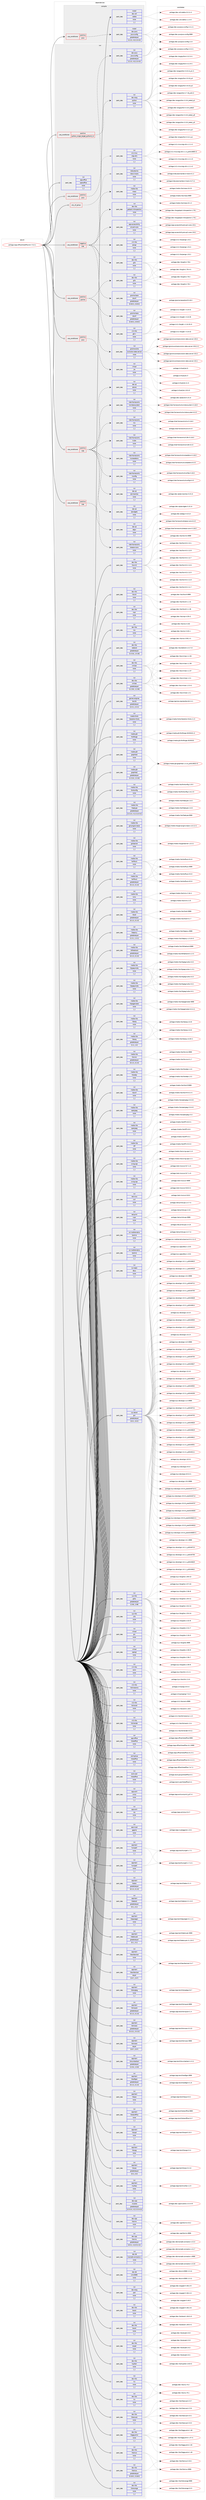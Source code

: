 digraph prolog {

# *************
# Graph options
# *************

newrank=true;
concentrate=true;
compound=true;
graph [rankdir=LR,fontname=Helvetica,fontsize=10,ranksep=1.5];#, ranksep=2.5, nodesep=0.2];
edge  [arrowhead=vee];
node  [fontname=Helvetica,fontsize=10];

# **********
# The ebuild
# **********

subgraph cluster_leftcol {
color=gray;
rank=same;
label=<<i>ebuild</i>>;
id [label="portage://app-office/libreoffice-bin-7.6.4.1", color=red, width=4, href="../app-office/libreoffice-bin-7.6.4.1.svg"];
}

# ****************
# The dependencies
# ****************

subgraph cluster_midcol {
color=gray;
label=<<i>dependencies</i>>;
subgraph cluster_compile {
fillcolor="#eeeeee";
style=filled;
label=<<i>compile</i>>;
subgraph cond13564 {
dependency48038 [label=<<TABLE BORDER="0" CELLBORDER="1" CELLSPACING="0" CELLPADDING="4"><TR><TD ROWSPAN="3" CELLPADDING="10">use_conditional</TD></TR><TR><TD>positive</TD></TR><TR><TD>java</TD></TR></TABLE>>, shape=none, color=red];
subgraph pack34058 {
dependency48039 [label=<<TABLE BORDER="0" CELLBORDER="1" CELLSPACING="0" CELLPADDING="4" WIDTH="220"><TR><TD ROWSPAN="6" CELLPADDING="30">pack_dep</TD></TR><TR><TD WIDTH="110">install</TD></TR><TR><TD>dev-java</TD></TR><TR><TD>java-config</TD></TR><TR><TD>greaterequal</TD></TR><TR><TD>[2.2.0,,-r3,2.2.0-r3]</TD></TR></TABLE>>, shape=none, color=blue];
}
dependency48038:e -> dependency48039:w [weight=20,style="dashed",arrowhead="vee"];
}
id:e -> dependency48038:w [weight=20,style="solid",arrowhead="vee"];
subgraph pack34059 {
dependency48040 [label=<<TABLE BORDER="0" CELLBORDER="1" CELLSPACING="0" CELLPADDING="4" WIDTH="220"><TR><TD ROWSPAN="6" CELLPADDING="30">pack_dep</TD></TR><TR><TD WIDTH="110">install</TD></TR><TR><TD>dev-util</TD></TR><TR><TD>xdelta</TD></TR><TR><TD>none</TD></TR><TR><TD>[,,]</TD></TR></TABLE>>, shape=none, color=blue];
}
id:e -> dependency48040:w [weight=20,style="solid",arrowhead="vee"];
}
subgraph cluster_compileandrun {
fillcolor="#eeeeee";
style=filled;
label=<<i>compile and run</i>>;
}
subgraph cluster_run {
fillcolor="#eeeeee";
style=filled;
label=<<i>run</i>>;
subgraph any356 {
dependency48041 [label=<<TABLE BORDER="0" CELLBORDER="1" CELLSPACING="0" CELLPADDING="4"><TR><TD CELLPADDING="10">any_of_group</TD></TR></TABLE>>, shape=none, color=red];subgraph pack34060 {
dependency48042 [label=<<TABLE BORDER="0" CELLBORDER="1" CELLSPACING="0" CELLPADDING="4" WIDTH="220"><TR><TD ROWSPAN="6" CELLPADDING="30">pack_dep</TD></TR><TR><TD WIDTH="110">run</TD></TR><TR><TD>x11-misc</TD></TR><TR><TD>xdg-utils</TD></TR><TR><TD>none</TD></TR><TR><TD>[,,]</TD></TR></TABLE>>, shape=none, color=blue];
}
dependency48041:e -> dependency48042:w [weight=20,style="dotted",arrowhead="oinv"];
subgraph pack34061 {
dependency48043 [label=<<TABLE BORDER="0" CELLBORDER="1" CELLSPACING="0" CELLPADDING="4" WIDTH="220"><TR><TD ROWSPAN="6" CELLPADDING="30">pack_dep</TD></TR><TR><TD WIDTH="110">run</TD></TR><TR><TD>kde-plasma</TD></TR><TR><TD>kde-cli-tools</TD></TR><TR><TD>none</TD></TR><TR><TD>[,,]</TD></TR></TABLE>>, shape=none, color=blue];
}
dependency48041:e -> dependency48043:w [weight=20,style="dotted",arrowhead="oinv"];
}
id:e -> dependency48041:w [weight=20,style="solid",arrowhead="odot"];
subgraph cond13565 {
dependency48044 [label=<<TABLE BORDER="0" CELLBORDER="1" CELLSPACING="0" CELLPADDING="4"><TR><TD ROWSPAN="3" CELLPADDING="10">use_conditional</TD></TR><TR><TD>negative</TD></TR><TR><TD>kde</TD></TR></TABLE>>, shape=none, color=red];
subgraph pack34062 {
dependency48045 [label=<<TABLE BORDER="0" CELLBORDER="1" CELLSPACING="0" CELLPADDING="4" WIDTH="220"><TR><TD ROWSPAN="6" CELLPADDING="30">pack_dep</TD></TR><TR><TD WIDTH="110">run</TD></TR><TR><TD>app-accessibility</TD></TR><TR><TD>at-spi2-core</TD></TR><TR><TD>none</TD></TR><TR><TD>[,,]</TD></TR></TABLE>>, shape=none, color=blue];
}
dependency48044:e -> dependency48045:w [weight=20,style="dashed",arrowhead="vee"];
subgraph pack34063 {
dependency48046 [label=<<TABLE BORDER="0" CELLBORDER="1" CELLSPACING="0" CELLPADDING="4" WIDTH="220"><TR><TD ROWSPAN="6" CELLPADDING="30">pack_dep</TD></TR><TR><TD WIDTH="110">run</TD></TR><TR><TD>dev-libs</TD></TR><TR><TD>glib</TD></TR><TR><TD>none</TD></TR><TR><TD>[,,]</TD></TR></TABLE>>, shape=none, color=blue];
}
dependency48044:e -> dependency48046:w [weight=20,style="dashed",arrowhead="vee"];
subgraph pack34064 {
dependency48047 [label=<<TABLE BORDER="0" CELLBORDER="1" CELLSPACING="0" CELLPADDING="4" WIDTH="220"><TR><TD ROWSPAN="6" CELLPADDING="30">pack_dep</TD></TR><TR><TD WIDTH="110">run</TD></TR><TR><TD>dev-libs</TD></TR><TR><TD>gobject-introspection</TD></TR><TR><TD>none</TD></TR><TR><TD>[,,]</TD></TR></TABLE>>, shape=none, color=blue];
}
dependency48044:e -> dependency48047:w [weight=20,style="dashed",arrowhead="vee"];
subgraph pack34065 {
dependency48048 [label=<<TABLE BORDER="0" CELLBORDER="1" CELLSPACING="0" CELLPADDING="4" WIDTH="220"><TR><TD ROWSPAN="6" CELLPADDING="30">pack_dep</TD></TR><TR><TD WIDTH="110">run</TD></TR><TR><TD>gnome-base</TD></TR><TR><TD>dconf</TD></TR><TR><TD>greaterequal</TD></TR><TR><TD>[0.40.0,,,0.40.0]</TD></TR></TABLE>>, shape=none, color=blue];
}
dependency48044:e -> dependency48048:w [weight=20,style="dashed",arrowhead="vee"];
subgraph pack34066 {
dependency48049 [label=<<TABLE BORDER="0" CELLBORDER="1" CELLSPACING="0" CELLPADDING="4" WIDTH="220"><TR><TD ROWSPAN="6" CELLPADDING="30">pack_dep</TD></TR><TR><TD WIDTH="110">run</TD></TR><TR><TD>media-libs</TD></TR><TR><TD>mesa</TD></TR><TR><TD>none</TD></TR><TR><TD>[,,]</TD></TR></TABLE>>, shape=none, color=blue];
}
dependency48044:e -> dependency48049:w [weight=20,style="dashed",arrowhead="vee"];
subgraph pack34067 {
dependency48050 [label=<<TABLE BORDER="0" CELLBORDER="1" CELLSPACING="0" CELLPADDING="4" WIDTH="220"><TR><TD ROWSPAN="6" CELLPADDING="30">pack_dep</TD></TR><TR><TD WIDTH="110">run</TD></TR><TR><TD>x11-libs</TD></TR><TR><TD>gtk+</TD></TR><TR><TD>none</TD></TR><TR><TD>[,,]</TD></TR></TABLE>>, shape=none, color=blue];
}
dependency48044:e -> dependency48050:w [weight=20,style="dashed",arrowhead="vee"];
subgraph pack34068 {
dependency48051 [label=<<TABLE BORDER="0" CELLBORDER="1" CELLSPACING="0" CELLPADDING="4" WIDTH="220"><TR><TD ROWSPAN="6" CELLPADDING="30">pack_dep</TD></TR><TR><TD WIDTH="110">run</TD></TR><TR><TD>x11-libs</TD></TR><TR><TD>pango</TD></TR><TR><TD>none</TD></TR><TR><TD>[,,]</TD></TR></TABLE>>, shape=none, color=blue];
}
dependency48044:e -> dependency48051:w [weight=20,style="dashed",arrowhead="vee"];
}
id:e -> dependency48044:w [weight=20,style="solid",arrowhead="odot"];
subgraph cond13566 {
dependency48052 [label=<<TABLE BORDER="0" CELLBORDER="1" CELLSPACING="0" CELLPADDING="4"><TR><TD ROWSPAN="3" CELLPADDING="10">use_conditional</TD></TR><TR><TD>positive</TD></TR><TR><TD>gnome</TD></TR></TABLE>>, shape=none, color=red];
subgraph pack34069 {
dependency48053 [label=<<TABLE BORDER="0" CELLBORDER="1" CELLSPACING="0" CELLPADDING="4" WIDTH="220"><TR><TD ROWSPAN="6" CELLPADDING="30">pack_dep</TD></TR><TR><TD WIDTH="110">run</TD></TR><TR><TD>dev-libs</TD></TR><TR><TD>glib</TD></TR><TR><TD>none</TD></TR><TR><TD>[,,]</TD></TR></TABLE>>, shape=none, color=blue];
}
dependency48052:e -> dependency48053:w [weight=20,style="dashed",arrowhead="vee"];
subgraph pack34070 {
dependency48054 [label=<<TABLE BORDER="0" CELLBORDER="1" CELLSPACING="0" CELLPADDING="4" WIDTH="220"><TR><TD ROWSPAN="6" CELLPADDING="30">pack_dep</TD></TR><TR><TD WIDTH="110">run</TD></TR><TR><TD>gnome-base</TD></TR><TR><TD>dconf</TD></TR><TR><TD>greaterequal</TD></TR><TR><TD>[0.40.0,,,0.40.0]</TD></TR></TABLE>>, shape=none, color=blue];
}
dependency48052:e -> dependency48054:w [weight=20,style="dashed",arrowhead="vee"];
subgraph pack34071 {
dependency48055 [label=<<TABLE BORDER="0" CELLBORDER="1" CELLSPACING="0" CELLPADDING="4" WIDTH="220"><TR><TD ROWSPAN="6" CELLPADDING="30">pack_dep</TD></TR><TR><TD WIDTH="110">run</TD></TR><TR><TD>gnome-extra</TD></TR><TR><TD>evolution-data-server</TD></TR><TR><TD>none</TD></TR><TR><TD>[,,]</TD></TR></TABLE>>, shape=none, color=blue];
}
dependency48052:e -> dependency48055:w [weight=20,style="dashed",arrowhead="vee"];
}
id:e -> dependency48052:w [weight=20,style="solid",arrowhead="odot"];
subgraph cond13567 {
dependency48056 [label=<<TABLE BORDER="0" CELLBORDER="1" CELLSPACING="0" CELLPADDING="4"><TR><TD ROWSPAN="3" CELLPADDING="10">use_conditional</TD></TR><TR><TD>positive</TD></TR><TR><TD>java</TD></TR></TABLE>>, shape=none, color=red];
subgraph pack34072 {
dependency48057 [label=<<TABLE BORDER="0" CELLBORDER="1" CELLSPACING="0" CELLPADDING="4" WIDTH="220"><TR><TD ROWSPAN="6" CELLPADDING="30">pack_dep</TD></TR><TR><TD WIDTH="110">run</TD></TR><TR><TD>dev-java</TD></TR><TR><TD>java-config</TD></TR><TR><TD>greaterequal</TD></TR><TR><TD>[2.2.0,,-r3,2.2.0-r3]</TD></TR></TABLE>>, shape=none, color=blue];
}
dependency48056:e -> dependency48057:w [weight=20,style="dashed",arrowhead="vee"];
}
id:e -> dependency48056:w [weight=20,style="solid",arrowhead="odot"];
subgraph cond13568 {
dependency48058 [label=<<TABLE BORDER="0" CELLBORDER="1" CELLSPACING="0" CELLPADDING="4"><TR><TD ROWSPAN="3" CELLPADDING="10">use_conditional</TD></TR><TR><TD>positive</TD></TR><TR><TD>java</TD></TR></TABLE>>, shape=none, color=red];
subgraph pack34073 {
dependency48059 [label=<<TABLE BORDER="0" CELLBORDER="1" CELLSPACING="0" CELLPADDING="4" WIDTH="220"><TR><TD ROWSPAN="6" CELLPADDING="30">pack_dep</TD></TR><TR><TD WIDTH="110">run</TD></TR><TR><TD>virtual</TD></TR><TR><TD>jre</TD></TR><TR><TD>none</TD></TR><TR><TD>[,,]</TD></TR></TABLE>>, shape=none, color=blue];
}
dependency48058:e -> dependency48059:w [weight=20,style="dashed",arrowhead="vee"];
}
id:e -> dependency48058:w [weight=20,style="solid",arrowhead="odot"];
subgraph cond13569 {
dependency48060 [label=<<TABLE BORDER="0" CELLBORDER="1" CELLSPACING="0" CELLPADDING="4"><TR><TD ROWSPAN="3" CELLPADDING="10">use_conditional</TD></TR><TR><TD>positive</TD></TR><TR><TD>kde</TD></TR></TABLE>>, shape=none, color=red];
subgraph pack34074 {
dependency48061 [label=<<TABLE BORDER="0" CELLBORDER="1" CELLSPACING="0" CELLPADDING="4" WIDTH="220"><TR><TD ROWSPAN="6" CELLPADDING="30">pack_dep</TD></TR><TR><TD WIDTH="110">run</TD></TR><TR><TD>dev-qt</TD></TR><TR><TD>qtcore</TD></TR><TR><TD>none</TD></TR><TR><TD>[,,]</TD></TR></TABLE>>, shape=none, color=blue];
}
dependency48060:e -> dependency48061:w [weight=20,style="dashed",arrowhead="vee"];
subgraph pack34075 {
dependency48062 [label=<<TABLE BORDER="0" CELLBORDER="1" CELLSPACING="0" CELLPADDING="4" WIDTH="220"><TR><TD ROWSPAN="6" CELLPADDING="30">pack_dep</TD></TR><TR><TD WIDTH="110">run</TD></TR><TR><TD>dev-qt</TD></TR><TR><TD>qtgui</TD></TR><TR><TD>none</TD></TR><TR><TD>[,,]</TD></TR></TABLE>>, shape=none, color=blue];
}
dependency48060:e -> dependency48062:w [weight=20,style="dashed",arrowhead="vee"];
subgraph pack34076 {
dependency48063 [label=<<TABLE BORDER="0" CELLBORDER="1" CELLSPACING="0" CELLPADDING="4" WIDTH="220"><TR><TD ROWSPAN="6" CELLPADDING="30">pack_dep</TD></TR><TR><TD WIDTH="110">run</TD></TR><TR><TD>dev-qt</TD></TR><TR><TD>qtwidgets</TD></TR><TR><TD>none</TD></TR><TR><TD>[,,]</TD></TR></TABLE>>, shape=none, color=blue];
}
dependency48060:e -> dependency48063:w [weight=20,style="dashed",arrowhead="vee"];
subgraph pack34077 {
dependency48064 [label=<<TABLE BORDER="0" CELLBORDER="1" CELLSPACING="0" CELLPADDING="4" WIDTH="220"><TR><TD ROWSPAN="6" CELLPADDING="30">pack_dep</TD></TR><TR><TD WIDTH="110">run</TD></TR><TR><TD>dev-qt</TD></TR><TR><TD>qtx11extras</TD></TR><TR><TD>none</TD></TR><TR><TD>[,,]</TD></TR></TABLE>>, shape=none, color=blue];
}
dependency48060:e -> dependency48064:w [weight=20,style="dashed",arrowhead="vee"];
subgraph pack34078 {
dependency48065 [label=<<TABLE BORDER="0" CELLBORDER="1" CELLSPACING="0" CELLPADDING="4" WIDTH="220"><TR><TD ROWSPAN="6" CELLPADDING="30">pack_dep</TD></TR><TR><TD WIDTH="110">run</TD></TR><TR><TD>kde-frameworks</TD></TR><TR><TD>kconfig</TD></TR><TR><TD>none</TD></TR><TR><TD>[,,]</TD></TR></TABLE>>, shape=none, color=blue];
}
dependency48060:e -> dependency48065:w [weight=20,style="dashed",arrowhead="vee"];
subgraph pack34079 {
dependency48066 [label=<<TABLE BORDER="0" CELLBORDER="1" CELLSPACING="0" CELLPADDING="4" WIDTH="220"><TR><TD ROWSPAN="6" CELLPADDING="30">pack_dep</TD></TR><TR><TD WIDTH="110">run</TD></TR><TR><TD>kde-frameworks</TD></TR><TR><TD>kcoreaddons</TD></TR><TR><TD>none</TD></TR><TR><TD>[,,]</TD></TR></TABLE>>, shape=none, color=blue];
}
dependency48060:e -> dependency48066:w [weight=20,style="dashed",arrowhead="vee"];
subgraph pack34080 {
dependency48067 [label=<<TABLE BORDER="0" CELLBORDER="1" CELLSPACING="0" CELLPADDING="4" WIDTH="220"><TR><TD ROWSPAN="6" CELLPADDING="30">pack_dep</TD></TR><TR><TD WIDTH="110">run</TD></TR><TR><TD>kde-frameworks</TD></TR><TR><TD>ki18n</TD></TR><TR><TD>none</TD></TR><TR><TD>[,,]</TD></TR></TABLE>>, shape=none, color=blue];
}
dependency48060:e -> dependency48067:w [weight=20,style="dashed",arrowhead="vee"];
subgraph pack34081 {
dependency48068 [label=<<TABLE BORDER="0" CELLBORDER="1" CELLSPACING="0" CELLPADDING="4" WIDTH="220"><TR><TD ROWSPAN="6" CELLPADDING="30">pack_dep</TD></TR><TR><TD WIDTH="110">run</TD></TR><TR><TD>kde-frameworks</TD></TR><TR><TD>kio</TD></TR><TR><TD>none</TD></TR><TR><TD>[,,]</TD></TR></TABLE>>, shape=none, color=blue];
}
dependency48060:e -> dependency48068:w [weight=20,style="dashed",arrowhead="vee"];
subgraph pack34082 {
dependency48069 [label=<<TABLE BORDER="0" CELLBORDER="1" CELLSPACING="0" CELLPADDING="4" WIDTH="220"><TR><TD ROWSPAN="6" CELLPADDING="30">pack_dep</TD></TR><TR><TD WIDTH="110">run</TD></TR><TR><TD>kde-frameworks</TD></TR><TR><TD>kwindowsystem</TD></TR><TR><TD>none</TD></TR><TR><TD>[,,]</TD></TR></TABLE>>, shape=none, color=blue];
}
dependency48060:e -> dependency48069:w [weight=20,style="dashed",arrowhead="vee"];
}
id:e -> dependency48060:w [weight=20,style="solid",arrowhead="odot"];
subgraph cond13570 {
dependency48070 [label=<<TABLE BORDER="0" CELLBORDER="1" CELLSPACING="0" CELLPADDING="4"><TR><TD ROWSPAN="3" CELLPADDING="10">use_conditional</TD></TR><TR><TD>positive</TD></TR><TR><TD>kde</TD></TR></TABLE>>, shape=none, color=red];
subgraph pack34083 {
dependency48071 [label=<<TABLE BORDER="0" CELLBORDER="1" CELLSPACING="0" CELLPADDING="4" WIDTH="220"><TR><TD ROWSPAN="6" CELLPADDING="30">pack_dep</TD></TR><TR><TD WIDTH="110">run</TD></TR><TR><TD>kde-frameworks</TD></TR><TR><TD>breeze-icons</TD></TR><TR><TD>none</TD></TR><TR><TD>[,,]</TD></TR></TABLE>>, shape=none, color=blue];
}
dependency48070:e -> dependency48071:w [weight=20,style="dashed",arrowhead="vee"];
}
id:e -> dependency48070:w [weight=20,style="solid",arrowhead="odot"];
subgraph cond13571 {
dependency48072 [label=<<TABLE BORDER="0" CELLBORDER="1" CELLSPACING="0" CELLPADDING="4"><TR><TD ROWSPAN="3" CELLPADDING="10">use_conditional</TD></TR><TR><TD>positive</TD></TR><TR><TD>python_single_target_python3_11</TD></TR></TABLE>>, shape=none, color=red];
subgraph pack34084 {
dependency48073 [label=<<TABLE BORDER="0" CELLBORDER="1" CELLSPACING="0" CELLPADDING="4" WIDTH="220"><TR><TD ROWSPAN="6" CELLPADDING="30">pack_dep</TD></TR><TR><TD WIDTH="110">run</TD></TR><TR><TD>dev-lang</TD></TR><TR><TD>python</TD></TR><TR><TD>none</TD></TR><TR><TD>[,,]</TD></TR></TABLE>>, shape=none, color=blue];
}
dependency48072:e -> dependency48073:w [weight=20,style="dashed",arrowhead="vee"];
}
id:e -> dependency48072:w [weight=20,style="solid",arrowhead="odot"];
subgraph pack34085 {
dependency48074 [label=<<TABLE BORDER="0" CELLBORDER="1" CELLSPACING="0" CELLPADDING="4" WIDTH="220"><TR><TD ROWSPAN="6" CELLPADDING="30">pack_dep</TD></TR><TR><TD WIDTH="110">run</TD></TR><TR><TD>acct-group</TD></TR><TR><TD>libreoffice</TD></TR><TR><TD>none</TD></TR><TR><TD>[,,]</TD></TR></TABLE>>, shape=none, color=blue];
}
id:e -> dependency48074:w [weight=20,style="solid",arrowhead="odot"];
subgraph pack34086 {
dependency48075 [label=<<TABLE BORDER="0" CELLBORDER="1" CELLSPACING="0" CELLPADDING="4" WIDTH="220"><TR><TD ROWSPAN="6" CELLPADDING="30">pack_dep</TD></TR><TR><TD WIDTH="110">run</TD></TR><TR><TD>acct-user</TD></TR><TR><TD>libreoffice</TD></TR><TR><TD>none</TD></TR><TR><TD>[,,]</TD></TR></TABLE>>, shape=none, color=blue];
}
id:e -> dependency48075:w [weight=20,style="solid",arrowhead="odot"];
subgraph pack34087 {
dependency48076 [label=<<TABLE BORDER="0" CELLBORDER="1" CELLSPACING="0" CELLPADDING="4" WIDTH="220"><TR><TD ROWSPAN="6" CELLPADDING="30">pack_dep</TD></TR><TR><TD WIDTH="110">run</TD></TR><TR><TD>app-arch</TD></TR><TR><TD>unzip</TD></TR><TR><TD>none</TD></TR><TR><TD>[,,]</TD></TR></TABLE>>, shape=none, color=blue];
}
id:e -> dependency48076:w [weight=20,style="solid",arrowhead="odot"];
subgraph pack34088 {
dependency48077 [label=<<TABLE BORDER="0" CELLBORDER="1" CELLSPACING="0" CELLPADDING="4" WIDTH="220"><TR><TD ROWSPAN="6" CELLPADDING="30">pack_dep</TD></TR><TR><TD WIDTH="110">run</TD></TR><TR><TD>app-arch</TD></TR><TR><TD>zip</TD></TR><TR><TD>none</TD></TR><TR><TD>[,,]</TD></TR></TABLE>>, shape=none, color=blue];
}
id:e -> dependency48077:w [weight=20,style="solid",arrowhead="odot"];
subgraph pack34089 {
dependency48078 [label=<<TABLE BORDER="0" CELLBORDER="1" CELLSPACING="0" CELLPADDING="4" WIDTH="220"><TR><TD ROWSPAN="6" CELLPADDING="30">pack_dep</TD></TR><TR><TD WIDTH="110">run</TD></TR><TR><TD>app-crypt</TD></TR><TR><TD>gpgme</TD></TR><TR><TD>none</TD></TR><TR><TD>[,,]</TD></TR></TABLE>>, shape=none, color=blue];
}
id:e -> dependency48078:w [weight=20,style="solid",arrowhead="odot"];
subgraph pack34090 {
dependency48079 [label=<<TABLE BORDER="0" CELLBORDER="1" CELLSPACING="0" CELLPADDING="4" WIDTH="220"><TR><TD ROWSPAN="6" CELLPADDING="30">pack_dep</TD></TR><TR><TD WIDTH="110">run</TD></TR><TR><TD>app-text</TD></TR><TR><TD>hunspell</TD></TR><TR><TD>none</TD></TR><TR><TD>[,,]</TD></TR></TABLE>>, shape=none, color=blue];
}
id:e -> dependency48079:w [weight=20,style="solid",arrowhead="odot"];
subgraph pack34091 {
dependency48080 [label=<<TABLE BORDER="0" CELLBORDER="1" CELLSPACING="0" CELLPADDING="4" WIDTH="220"><TR><TD ROWSPAN="6" CELLPADDING="30">pack_dep</TD></TR><TR><TD WIDTH="110">run</TD></TR><TR><TD>app-text</TD></TR><TR><TD>hunspell</TD></TR><TR><TD>none</TD></TR><TR><TD>[,,]</TD></TR></TABLE>>, shape=none, color=blue];
}
id:e -> dependency48080:w [weight=20,style="solid",arrowhead="odot"];
subgraph pack34092 {
dependency48081 [label=<<TABLE BORDER="0" CELLBORDER="1" CELLSPACING="0" CELLPADDING="4" WIDTH="220"><TR><TD ROWSPAN="6" CELLPADDING="30">pack_dep</TD></TR><TR><TD WIDTH="110">run</TD></TR><TR><TD>app-text</TD></TR><TR><TD>libabw</TD></TR><TR><TD>greaterequal</TD></TR><TR><TD>[0.1.0,,,0.1.0]</TD></TR></TABLE>>, shape=none, color=blue];
}
id:e -> dependency48081:w [weight=20,style="solid",arrowhead="odot"];
subgraph pack34093 {
dependency48082 [label=<<TABLE BORDER="0" CELLBORDER="1" CELLSPACING="0" CELLPADDING="4" WIDTH="220"><TR><TD ROWSPAN="6" CELLPADDING="30">pack_dep</TD></TR><TR><TD WIDTH="110">run</TD></TR><TR><TD>app-text</TD></TR><TR><TD>libebook</TD></TR><TR><TD>greaterequal</TD></TR><TR><TD>[0.1,,,0.1]</TD></TR></TABLE>>, shape=none, color=blue];
}
id:e -> dependency48082:w [weight=20,style="solid",arrowhead="odot"];
subgraph pack34094 {
dependency48083 [label=<<TABLE BORDER="0" CELLBORDER="1" CELLSPACING="0" CELLPADDING="4" WIDTH="220"><TR><TD ROWSPAN="6" CELLPADDING="30">pack_dep</TD></TR><TR><TD WIDTH="110">run</TD></TR><TR><TD>app-text</TD></TR><TR><TD>libepubgen</TD></TR><TR><TD>none</TD></TR><TR><TD>[,,]</TD></TR></TABLE>>, shape=none, color=blue];
}
id:e -> dependency48083:w [weight=20,style="solid",arrowhead="odot"];
subgraph pack34095 {
dependency48084 [label=<<TABLE BORDER="0" CELLBORDER="1" CELLSPACING="0" CELLPADDING="4" WIDTH="220"><TR><TD ROWSPAN="6" CELLPADDING="30">pack_dep</TD></TR><TR><TD WIDTH="110">run</TD></TR><TR><TD>app-text</TD></TR><TR><TD>libetonyek</TD></TR><TR><TD>greaterequal</TD></TR><TR><TD>[0.1,,,0.1]</TD></TR></TABLE>>, shape=none, color=blue];
}
id:e -> dependency48084:w [weight=20,style="solid",arrowhead="odot"];
subgraph pack34096 {
dependency48085 [label=<<TABLE BORDER="0" CELLBORDER="1" CELLSPACING="0" CELLPADDING="4" WIDTH="220"><TR><TD ROWSPAN="6" CELLPADDING="30">pack_dep</TD></TR><TR><TD WIDTH="110">run</TD></TR><TR><TD>app-text</TD></TR><TR><TD>libexttextcat</TD></TR><TR><TD>equal</TD></TR><TR><TD>[3.4*,,,3.4*]</TD></TR></TABLE>>, shape=none, color=blue];
}
id:e -> dependency48085:w [weight=20,style="solid",arrowhead="odot"];
subgraph pack34097 {
dependency48086 [label=<<TABLE BORDER="0" CELLBORDER="1" CELLSPACING="0" CELLPADDING="4" WIDTH="220"><TR><TD ROWSPAN="6" CELLPADDING="30">pack_dep</TD></TR><TR><TD WIDTH="110">run</TD></TR><TR><TD>app-text</TD></TR><TR><TD>libexttextcat</TD></TR><TR><TD>none</TD></TR><TR><TD>[,,]</TD></TR></TABLE>>, shape=none, color=blue];
}
id:e -> dependency48086:w [weight=20,style="solid",arrowhead="odot"];
subgraph pack34098 {
dependency48087 [label=<<TABLE BORDER="0" CELLBORDER="1" CELLSPACING="0" CELLPADDING="4" WIDTH="220"><TR><TD ROWSPAN="6" CELLPADDING="30">pack_dep</TD></TR><TR><TD WIDTH="110">run</TD></TR><TR><TD>app-text</TD></TR><TR><TD>liblangtag</TD></TR><TR><TD>none</TD></TR><TR><TD>[,,]</TD></TR></TABLE>>, shape=none, color=blue];
}
id:e -> dependency48087:w [weight=20,style="solid",arrowhead="odot"];
subgraph pack34099 {
dependency48088 [label=<<TABLE BORDER="0" CELLBORDER="1" CELLSPACING="0" CELLPADDING="4" WIDTH="220"><TR><TD ROWSPAN="6" CELLPADDING="30">pack_dep</TD></TR><TR><TD WIDTH="110">run</TD></TR><TR><TD>app-text</TD></TR><TR><TD>libmspub</TD></TR><TR><TD>greaterequal</TD></TR><TR><TD>[0.1.0,,,0.1.0]</TD></TR></TABLE>>, shape=none, color=blue];
}
id:e -> dependency48088:w [weight=20,style="solid",arrowhead="odot"];
subgraph pack34100 {
dependency48089 [label=<<TABLE BORDER="0" CELLBORDER="1" CELLSPACING="0" CELLPADDING="4" WIDTH="220"><TR><TD ROWSPAN="6" CELLPADDING="30">pack_dep</TD></TR><TR><TD WIDTH="110">run</TD></TR><TR><TD>app-text</TD></TR><TR><TD>libmwaw</TD></TR><TR><TD>equal</TD></TR><TR><TD>[0.3*,,,0.3*]</TD></TR></TABLE>>, shape=none, color=blue];
}
id:e -> dependency48089:w [weight=20,style="solid",arrowhead="odot"];
subgraph pack34101 {
dependency48090 [label=<<TABLE BORDER="0" CELLBORDER="1" CELLSPACING="0" CELLPADDING="4" WIDTH="220"><TR><TD ROWSPAN="6" CELLPADDING="30">pack_dep</TD></TR><TR><TD WIDTH="110">run</TD></TR><TR><TD>app-text</TD></TR><TR><TD>libmwaw</TD></TR><TR><TD>greaterequal</TD></TR><TR><TD>[0.3.21,,,0.3.21]</TD></TR></TABLE>>, shape=none, color=blue];
}
id:e -> dependency48090:w [weight=20,style="solid",arrowhead="odot"];
subgraph pack34102 {
dependency48091 [label=<<TABLE BORDER="0" CELLBORDER="1" CELLSPACING="0" CELLPADDING="4" WIDTH="220"><TR><TD ROWSPAN="6" CELLPADDING="30">pack_dep</TD></TR><TR><TD WIDTH="110">run</TD></TR><TR><TD>app-text</TD></TR><TR><TD>libnumbertext</TD></TR><TR><TD>greaterequal</TD></TR><TR><TD>[1.0.6,,,1.0.6]</TD></TR></TABLE>>, shape=none, color=blue];
}
id:e -> dependency48091:w [weight=20,style="solid",arrowhead="odot"];
subgraph pack34103 {
dependency48092 [label=<<TABLE BORDER="0" CELLBORDER="1" CELLSPACING="0" CELLPADDING="4" WIDTH="220"><TR><TD ROWSPAN="6" CELLPADDING="30">pack_dep</TD></TR><TR><TD WIDTH="110">run</TD></TR><TR><TD>app-text</TD></TR><TR><TD>libodfgen</TD></TR><TR><TD>greaterequal</TD></TR><TR><TD>[0.1.0,,,0.1.0]</TD></TR></TABLE>>, shape=none, color=blue];
}
id:e -> dependency48092:w [weight=20,style="solid",arrowhead="odot"];
subgraph pack34104 {
dependency48093 [label=<<TABLE BORDER="0" CELLBORDER="1" CELLSPACING="0" CELLPADDING="4" WIDTH="220"><TR><TD ROWSPAN="6" CELLPADDING="30">pack_dep</TD></TR><TR><TD WIDTH="110">run</TD></TR><TR><TD>app-text</TD></TR><TR><TD>libqxp</TD></TR><TR><TD>none</TD></TR><TR><TD>[,,]</TD></TR></TABLE>>, shape=none, color=blue];
}
id:e -> dependency48093:w [weight=20,style="solid",arrowhead="odot"];
subgraph pack34105 {
dependency48094 [label=<<TABLE BORDER="0" CELLBORDER="1" CELLSPACING="0" CELLPADDING="4" WIDTH="220"><TR><TD ROWSPAN="6" CELLPADDING="30">pack_dep</TD></TR><TR><TD WIDTH="110">run</TD></TR><TR><TD>app-text</TD></TR><TR><TD>libstaroffice</TD></TR><TR><TD>none</TD></TR><TR><TD>[,,]</TD></TR></TABLE>>, shape=none, color=blue];
}
id:e -> dependency48094:w [weight=20,style="solid",arrowhead="odot"];
subgraph pack34106 {
dependency48095 [label=<<TABLE BORDER="0" CELLBORDER="1" CELLSPACING="0" CELLPADDING="4" WIDTH="220"><TR><TD ROWSPAN="6" CELLPADDING="30">pack_dep</TD></TR><TR><TD WIDTH="110">run</TD></TR><TR><TD>app-text</TD></TR><TR><TD>libwpd</TD></TR><TR><TD>none</TD></TR><TR><TD>[,,]</TD></TR></TABLE>>, shape=none, color=blue];
}
id:e -> dependency48095:w [weight=20,style="solid",arrowhead="odot"];
subgraph pack34107 {
dependency48096 [label=<<TABLE BORDER="0" CELLBORDER="1" CELLSPACING="0" CELLPADDING="4" WIDTH="220"><TR><TD ROWSPAN="6" CELLPADDING="30">pack_dep</TD></TR><TR><TD WIDTH="110">run</TD></TR><TR><TD>app-text</TD></TR><TR><TD>libwpg</TD></TR><TR><TD>none</TD></TR><TR><TD>[,,]</TD></TR></TABLE>>, shape=none, color=blue];
}
id:e -> dependency48096:w [weight=20,style="solid",arrowhead="odot"];
subgraph pack34108 {
dependency48097 [label=<<TABLE BORDER="0" CELLBORDER="1" CELLSPACING="0" CELLPADDING="4" WIDTH="220"><TR><TD ROWSPAN="6" CELLPADDING="30">pack_dep</TD></TR><TR><TD WIDTH="110">run</TD></TR><TR><TD>app-text</TD></TR><TR><TD>libwps</TD></TR><TR><TD>greaterequal</TD></TR><TR><TD>[0.4,,,0.4]</TD></TR></TABLE>>, shape=none, color=blue];
}
id:e -> dependency48097:w [weight=20,style="solid",arrowhead="odot"];
subgraph pack34109 {
dependency48098 [label=<<TABLE BORDER="0" CELLBORDER="1" CELLSPACING="0" CELLPADDING="4" WIDTH="220"><TR><TD ROWSPAN="6" CELLPADDING="30">pack_dep</TD></TR><TR><TD WIDTH="110">run</TD></TR><TR><TD>app-text</TD></TR><TR><TD>mythes</TD></TR><TR><TD>none</TD></TR><TR><TD>[,,]</TD></TR></TABLE>>, shape=none, color=blue];
}
id:e -> dependency48098:w [weight=20,style="solid",arrowhead="odot"];
subgraph pack34110 {
dependency48099 [label=<<TABLE BORDER="0" CELLBORDER="1" CELLSPACING="0" CELLPADDING="4" WIDTH="220"><TR><TD ROWSPAN="6" CELLPADDING="30">pack_dep</TD></TR><TR><TD WIDTH="110">run</TD></TR><TR><TD>dev-cpp</TD></TR><TR><TD>clucene</TD></TR><TR><TD>greaterequal</TD></TR><TR><TD>[2.3.3.4,,-r2,2.3.3.4-r2]</TD></TR></TABLE>>, shape=none, color=blue];
}
id:e -> dependency48099:w [weight=20,style="solid",arrowhead="odot"];
subgraph pack34111 {
dependency48100 [label=<<TABLE BORDER="0" CELLBORDER="1" CELLSPACING="0" CELLPADDING="4" WIDTH="220"><TR><TD ROWSPAN="6" CELLPADDING="30">pack_dep</TD></TR><TR><TD WIDTH="110">run</TD></TR><TR><TD>dev-cpp</TD></TR><TR><TD>libcmis</TD></TR><TR><TD>greaterequal</TD></TR><TR><TD>[0.5.2,,-r2,0.5.2-r2]</TD></TR></TABLE>>, shape=none, color=blue];
}
id:e -> dependency48100:w [weight=20,style="solid",arrowhead="odot"];
subgraph pack34112 {
dependency48101 [label=<<TABLE BORDER="0" CELLBORDER="1" CELLSPACING="0" CELLPADDING="4" WIDTH="220"><TR><TD ROWSPAN="6" CELLPADDING="30">pack_dep</TD></TR><TR><TD WIDTH="110">run</TD></TR><TR><TD>dev-cpp</TD></TR><TR><TD>libcmis</TD></TR><TR><TD>none</TD></TR><TR><TD>[,,]</TD></TR></TABLE>>, shape=none, color=blue];
}
id:e -> dependency48101:w [weight=20,style="solid",arrowhead="odot"];
subgraph pack34113 {
dependency48102 [label=<<TABLE BORDER="0" CELLBORDER="1" CELLSPACING="0" CELLPADDING="4" WIDTH="220"><TR><TD ROWSPAN="6" CELLPADDING="30">pack_dep</TD></TR><TR><TD WIDTH="110">run</TD></TR><TR><TD>dev-db</TD></TR><TR><TD>mariadb-connector-c</TD></TR><TR><TD>none</TD></TR><TR><TD>[,,]</TD></TR></TABLE>>, shape=none, color=blue];
}
id:e -> dependency48102:w [weight=20,style="solid",arrowhead="odot"];
subgraph pack34114 {
dependency48103 [label=<<TABLE BORDER="0" CELLBORDER="1" CELLSPACING="0" CELLPADDING="4" WIDTH="220"><TR><TD ROWSPAN="6" CELLPADDING="30">pack_dep</TD></TR><TR><TD WIDTH="110">run</TD></TR><TR><TD>dev-db</TD></TR><TR><TD>unixODBC</TD></TR><TR><TD>none</TD></TR><TR><TD>[,,]</TD></TR></TABLE>>, shape=none, color=blue];
}
id:e -> dependency48103:w [weight=20,style="solid",arrowhead="odot"];
subgraph pack34115 {
dependency48104 [label=<<TABLE BORDER="0" CELLBORDER="1" CELLSPACING="0" CELLPADDING="4" WIDTH="220"><TR><TD ROWSPAN="6" CELLPADDING="30">pack_dep</TD></TR><TR><TD WIDTH="110">run</TD></TR><TR><TD>dev-lang</TD></TR><TR><TD>perl</TD></TR><TR><TD>none</TD></TR><TR><TD>[,,]</TD></TR></TABLE>>, shape=none, color=blue];
}
id:e -> dependency48104:w [weight=20,style="solid",arrowhead="odot"];
subgraph pack34116 {
dependency48105 [label=<<TABLE BORDER="0" CELLBORDER="1" CELLSPACING="0" CELLPADDING="4" WIDTH="220"><TR><TD ROWSPAN="6" CELLPADDING="30">pack_dep</TD></TR><TR><TD WIDTH="110">run</TD></TR><TR><TD>dev-libs</TD></TR><TR><TD>boost</TD></TR><TR><TD>none</TD></TR><TR><TD>[,,]</TD></TR></TABLE>>, shape=none, color=blue];
}
id:e -> dependency48105:w [weight=20,style="solid",arrowhead="odot"];
subgraph pack34117 {
dependency48106 [label=<<TABLE BORDER="0" CELLBORDER="1" CELLSPACING="0" CELLPADDING="4" WIDTH="220"><TR><TD ROWSPAN="6" CELLPADDING="30">pack_dep</TD></TR><TR><TD WIDTH="110">run</TD></TR><TR><TD>dev-libs</TD></TR><TR><TD>boost</TD></TR><TR><TD>none</TD></TR><TR><TD>[,,]</TD></TR></TABLE>>, shape=none, color=blue];
}
id:e -> dependency48106:w [weight=20,style="solid",arrowhead="odot"];
subgraph pack34118 {
dependency48107 [label=<<TABLE BORDER="0" CELLBORDER="1" CELLSPACING="0" CELLPADDING="4" WIDTH="220"><TR><TD ROWSPAN="6" CELLPADDING="30">pack_dep</TD></TR><TR><TD WIDTH="110">run</TD></TR><TR><TD>dev-libs</TD></TR><TR><TD>expat</TD></TR><TR><TD>none</TD></TR><TR><TD>[,,]</TD></TR></TABLE>>, shape=none, color=blue];
}
id:e -> dependency48107:w [weight=20,style="solid",arrowhead="odot"];
subgraph pack34119 {
dependency48108 [label=<<TABLE BORDER="0" CELLBORDER="1" CELLSPACING="0" CELLPADDING="4" WIDTH="220"><TR><TD ROWSPAN="6" CELLPADDING="30">pack_dep</TD></TR><TR><TD WIDTH="110">run</TD></TR><TR><TD>dev-libs</TD></TR><TR><TD>hyphen</TD></TR><TR><TD>none</TD></TR><TR><TD>[,,]</TD></TR></TABLE>>, shape=none, color=blue];
}
id:e -> dependency48108:w [weight=20,style="solid",arrowhead="odot"];
subgraph pack34120 {
dependency48109 [label=<<TABLE BORDER="0" CELLBORDER="1" CELLSPACING="0" CELLPADDING="4" WIDTH="220"><TR><TD ROWSPAN="6" CELLPADDING="30">pack_dep</TD></TR><TR><TD WIDTH="110">run</TD></TR><TR><TD>dev-libs</TD></TR><TR><TD>icu</TD></TR><TR><TD>none</TD></TR><TR><TD>[,,]</TD></TR></TABLE>>, shape=none, color=blue];
}
id:e -> dependency48109:w [weight=20,style="solid",arrowhead="odot"];
subgraph pack34121 {
dependency48110 [label=<<TABLE BORDER="0" CELLBORDER="1" CELLSPACING="0" CELLPADDING="4" WIDTH="220"><TR><TD ROWSPAN="6" CELLPADDING="30">pack_dep</TD></TR><TR><TD WIDTH="110">run</TD></TR><TR><TD>dev-libs</TD></TR><TR><TD>icu</TD></TR><TR><TD>none</TD></TR><TR><TD>[,,]</TD></TR></TABLE>>, shape=none, color=blue];
}
id:e -> dependency48110:w [weight=20,style="solid",arrowhead="odot"];
subgraph pack34122 {
dependency48111 [label=<<TABLE BORDER="0" CELLBORDER="1" CELLSPACING="0" CELLPADDING="4" WIDTH="220"><TR><TD ROWSPAN="6" CELLPADDING="30">pack_dep</TD></TR><TR><TD WIDTH="110">run</TD></TR><TR><TD>dev-libs</TD></TR><TR><TD>libassuan</TD></TR><TR><TD>none</TD></TR><TR><TD>[,,]</TD></TR></TABLE>>, shape=none, color=blue];
}
id:e -> dependency48111:w [weight=20,style="solid",arrowhead="odot"];
subgraph pack34123 {
dependency48112 [label=<<TABLE BORDER="0" CELLBORDER="1" CELLSPACING="0" CELLPADDING="4" WIDTH="220"><TR><TD ROWSPAN="6" CELLPADDING="30">pack_dep</TD></TR><TR><TD WIDTH="110">run</TD></TR><TR><TD>dev-libs</TD></TR><TR><TD>libgpg-error</TD></TR><TR><TD>none</TD></TR><TR><TD>[,,]</TD></TR></TABLE>>, shape=none, color=blue];
}
id:e -> dependency48112:w [weight=20,style="solid",arrowhead="odot"];
subgraph pack34124 {
dependency48113 [label=<<TABLE BORDER="0" CELLBORDER="1" CELLSPACING="0" CELLPADDING="4" WIDTH="220"><TR><TD ROWSPAN="6" CELLPADDING="30">pack_dep</TD></TR><TR><TD WIDTH="110">run</TD></TR><TR><TD>dev-libs</TD></TR><TR><TD>liborcus</TD></TR><TR><TD>greaterequal</TD></TR><TR><TD>[0.18.0,,,0.18.0]</TD></TR></TABLE>>, shape=none, color=blue];
}
id:e -> dependency48113:w [weight=20,style="solid",arrowhead="odot"];
subgraph pack34125 {
dependency48114 [label=<<TABLE BORDER="0" CELLBORDER="1" CELLSPACING="0" CELLPADDING="4" WIDTH="220"><TR><TD ROWSPAN="6" CELLPADDING="30">pack_dep</TD></TR><TR><TD WIDTH="110">run</TD></TR><TR><TD>dev-libs</TD></TR><TR><TD>liborcus</TD></TR><TR><TD>none</TD></TR><TR><TD>[,,]</TD></TR></TABLE>>, shape=none, color=blue];
}
id:e -> dependency48114:w [weight=20,style="solid",arrowhead="odot"];
subgraph pack34126 {
dependency48115 [label=<<TABLE BORDER="0" CELLBORDER="1" CELLSPACING="0" CELLPADDING="4" WIDTH="220"><TR><TD ROWSPAN="6" CELLPADDING="30">pack_dep</TD></TR><TR><TD WIDTH="110">run</TD></TR><TR><TD>dev-libs</TD></TR><TR><TD>librevenge</TD></TR><TR><TD>none</TD></TR><TR><TD>[,,]</TD></TR></TABLE>>, shape=none, color=blue];
}
id:e -> dependency48115:w [weight=20,style="solid",arrowhead="odot"];
subgraph pack34127 {
dependency48116 [label=<<TABLE BORDER="0" CELLBORDER="1" CELLSPACING="0" CELLPADDING="4" WIDTH="220"><TR><TD ROWSPAN="6" CELLPADDING="30">pack_dep</TD></TR><TR><TD WIDTH="110">run</TD></TR><TR><TD>dev-libs</TD></TR><TR><TD>libxml2</TD></TR><TR><TD>none</TD></TR><TR><TD>[,,]</TD></TR></TABLE>>, shape=none, color=blue];
}
id:e -> dependency48116:w [weight=20,style="solid",arrowhead="odot"];
subgraph pack34128 {
dependency48117 [label=<<TABLE BORDER="0" CELLBORDER="1" CELLSPACING="0" CELLPADDING="4" WIDTH="220"><TR><TD ROWSPAN="6" CELLPADDING="30">pack_dep</TD></TR><TR><TD WIDTH="110">run</TD></TR><TR><TD>dev-libs</TD></TR><TR><TD>libxslt</TD></TR><TR><TD>none</TD></TR><TR><TD>[,,]</TD></TR></TABLE>>, shape=none, color=blue];
}
id:e -> dependency48117:w [weight=20,style="solid",arrowhead="odot"];
subgraph pack34129 {
dependency48118 [label=<<TABLE BORDER="0" CELLBORDER="1" CELLSPACING="0" CELLPADDING="4" WIDTH="220"><TR><TD ROWSPAN="6" CELLPADDING="30">pack_dep</TD></TR><TR><TD WIDTH="110">run</TD></TR><TR><TD>dev-libs</TD></TR><TR><TD>nspr</TD></TR><TR><TD>none</TD></TR><TR><TD>[,,]</TD></TR></TABLE>>, shape=none, color=blue];
}
id:e -> dependency48118:w [weight=20,style="solid",arrowhead="odot"];
subgraph pack34130 {
dependency48119 [label=<<TABLE BORDER="0" CELLBORDER="1" CELLSPACING="0" CELLPADDING="4" WIDTH="220"><TR><TD ROWSPAN="6" CELLPADDING="30">pack_dep</TD></TR><TR><TD WIDTH="110">run</TD></TR><TR><TD>dev-libs</TD></TR><TR><TD>nss</TD></TR><TR><TD>none</TD></TR><TR><TD>[,,]</TD></TR></TABLE>>, shape=none, color=blue];
}
id:e -> dependency48119:w [weight=20,style="solid",arrowhead="odot"];
subgraph pack34131 {
dependency48120 [label=<<TABLE BORDER="0" CELLBORDER="1" CELLSPACING="0" CELLPADDING="4" WIDTH="220"><TR><TD ROWSPAN="6" CELLPADDING="30">pack_dep</TD></TR><TR><TD WIDTH="110">run</TD></TR><TR><TD>dev-libs</TD></TR><TR><TD>redland</TD></TR><TR><TD>greaterequal</TD></TR><TR><TD>[1.0.16,,,1.0.16]</TD></TR></TABLE>>, shape=none, color=blue];
}
id:e -> dependency48120:w [weight=20,style="solid",arrowhead="odot"];
subgraph pack34132 {
dependency48121 [label=<<TABLE BORDER="0" CELLBORDER="1" CELLSPACING="0" CELLPADDING="4" WIDTH="220"><TR><TD ROWSPAN="6" CELLPADDING="30">pack_dep</TD></TR><TR><TD WIDTH="110">run</TD></TR><TR><TD>dev-libs</TD></TR><TR><TD>xmlsec</TD></TR><TR><TD>greaterequal</TD></TR><TR><TD>[1.2.35,,,1.2.35]</TD></TR></TABLE>>, shape=none, color=blue];
}
id:e -> dependency48121:w [weight=20,style="solid",arrowhead="odot"];
subgraph pack34133 {
dependency48122 [label=<<TABLE BORDER="0" CELLBORDER="1" CELLSPACING="0" CELLPADDING="4" WIDTH="220"><TR><TD ROWSPAN="6" CELLPADDING="30">pack_dep</TD></TR><TR><TD WIDTH="110">run</TD></TR><TR><TD>dev-libs</TD></TR><TR><TD>xmlsec</TD></TR><TR><TD>none</TD></TR><TR><TD>[,,]</TD></TR></TABLE>>, shape=none, color=blue];
}
id:e -> dependency48122:w [weight=20,style="solid",arrowhead="odot"];
subgraph pack34134 {
dependency48123 [label=<<TABLE BORDER="0" CELLBORDER="1" CELLSPACING="0" CELLPADDING="4" WIDTH="220"><TR><TD ROWSPAN="6" CELLPADDING="30">pack_dep</TD></TR><TR><TD WIDTH="110">run</TD></TR><TR><TD>games-engines</TD></TR><TR><TD>box2d</TD></TR><TR><TD>greaterequal</TD></TR><TR><TD>[2.4.1,,,2.4.1]</TD></TR></TABLE>>, shape=none, color=blue];
}
id:e -> dependency48123:w [weight=20,style="solid",arrowhead="odot"];
subgraph pack34135 {
dependency48124 [label=<<TABLE BORDER="0" CELLBORDER="1" CELLSPACING="0" CELLPADDING="4" WIDTH="220"><TR><TD ROWSPAN="6" CELLPADDING="30">pack_dep</TD></TR><TR><TD WIDTH="110">run</TD></TR><TR><TD>media-fonts</TD></TR><TR><TD>liberation-fonts</TD></TR><TR><TD>none</TD></TR><TR><TD>[,,]</TD></TR></TABLE>>, shape=none, color=blue];
}
id:e -> dependency48124:w [weight=20,style="solid",arrowhead="odot"];
subgraph pack34136 {
dependency48125 [label=<<TABLE BORDER="0" CELLBORDER="1" CELLSPACING="0" CELLPADDING="4" WIDTH="220"><TR><TD ROWSPAN="6" CELLPADDING="30">pack_dep</TD></TR><TR><TD WIDTH="110">run</TD></TR><TR><TD>media-gfx</TD></TR><TR><TD>fontforge</TD></TR><TR><TD>none</TD></TR><TR><TD>[,,]</TD></TR></TABLE>>, shape=none, color=blue];
}
id:e -> dependency48125:w [weight=20,style="solid",arrowhead="odot"];
subgraph pack34137 {
dependency48126 [label=<<TABLE BORDER="0" CELLBORDER="1" CELLSPACING="0" CELLPADDING="4" WIDTH="220"><TR><TD ROWSPAN="6" CELLPADDING="30">pack_dep</TD></TR><TR><TD WIDTH="110">run</TD></TR><TR><TD>media-gfx</TD></TR><TR><TD>graphite2</TD></TR><TR><TD>greaterequal</TD></TR><TR><TD>[1.3.10,,,1.3.10]</TD></TR></TABLE>>, shape=none, color=blue];
}
id:e -> dependency48126:w [weight=20,style="solid",arrowhead="odot"];
subgraph pack34138 {
dependency48127 [label=<<TABLE BORDER="0" CELLBORDER="1" CELLSPACING="0" CELLPADDING="4" WIDTH="220"><TR><TD ROWSPAN="6" CELLPADDING="30">pack_dep</TD></TR><TR><TD WIDTH="110">run</TD></TR><TR><TD>media-gfx</TD></TR><TR><TD>graphite2</TD></TR><TR><TD>none</TD></TR><TR><TD>[,,]</TD></TR></TABLE>>, shape=none, color=blue];
}
id:e -> dependency48127:w [weight=20,style="solid",arrowhead="odot"];
subgraph pack34139 {
dependency48128 [label=<<TABLE BORDER="0" CELLBORDER="1" CELLSPACING="0" CELLPADDING="4" WIDTH="220"><TR><TD ROWSPAN="6" CELLPADDING="30">pack_dep</TD></TR><TR><TD WIDTH="110">run</TD></TR><TR><TD>media-libs</TD></TR><TR><TD>fontconfig</TD></TR><TR><TD>none</TD></TR><TR><TD>[,,]</TD></TR></TABLE>>, shape=none, color=blue];
}
id:e -> dependency48128:w [weight=20,style="solid",arrowhead="odot"];
subgraph pack34140 {
dependency48129 [label=<<TABLE BORDER="0" CELLBORDER="1" CELLSPACING="0" CELLPADDING="4" WIDTH="220"><TR><TD ROWSPAN="6" CELLPADDING="30">pack_dep</TD></TR><TR><TD WIDTH="110">run</TD></TR><TR><TD>media-libs</TD></TR><TR><TD>freetype</TD></TR><TR><TD>greaterequal</TD></TR><TR><TD>[2.11.0,,-r1,2.11.0-r1]</TD></TR></TABLE>>, shape=none, color=blue];
}
id:e -> dependency48129:w [weight=20,style="solid",arrowhead="odot"];
subgraph pack34141 {
dependency48130 [label=<<TABLE BORDER="0" CELLBORDER="1" CELLSPACING="0" CELLPADDING="4" WIDTH="220"><TR><TD ROWSPAN="6" CELLPADDING="30">pack_dep</TD></TR><TR><TD WIDTH="110">run</TD></TR><TR><TD>media-libs</TD></TR><TR><TD>gst-plugins-base</TD></TR><TR><TD>none</TD></TR><TR><TD>[,,]</TD></TR></TABLE>>, shape=none, color=blue];
}
id:e -> dependency48130:w [weight=20,style="solid",arrowhead="odot"];
subgraph pack34142 {
dependency48131 [label=<<TABLE BORDER="0" CELLBORDER="1" CELLSPACING="0" CELLPADDING="4" WIDTH="220"><TR><TD ROWSPAN="6" CELLPADDING="30">pack_dep</TD></TR><TR><TD WIDTH="110">run</TD></TR><TR><TD>media-libs</TD></TR><TR><TD>gstreamer</TD></TR><TR><TD>none</TD></TR><TR><TD>[,,]</TD></TR></TABLE>>, shape=none, color=blue];
}
id:e -> dependency48131:w [weight=20,style="solid",arrowhead="odot"];
subgraph pack34143 {
dependency48132 [label=<<TABLE BORDER="0" CELLBORDER="1" CELLSPACING="0" CELLPADDING="4" WIDTH="220"><TR><TD ROWSPAN="6" CELLPADDING="30">pack_dep</TD></TR><TR><TD WIDTH="110">run</TD></TR><TR><TD>media-libs</TD></TR><TR><TD>harfbuzz</TD></TR><TR><TD>greaterequal</TD></TR><TR><TD>[5.1.0,,,5.1.0]</TD></TR></TABLE>>, shape=none, color=blue];
}
id:e -> dependency48132:w [weight=20,style="solid",arrowhead="odot"];
subgraph pack34144 {
dependency48133 [label=<<TABLE BORDER="0" CELLBORDER="1" CELLSPACING="0" CELLPADDING="4" WIDTH="220"><TR><TD ROWSPAN="6" CELLPADDING="30">pack_dep</TD></TR><TR><TD WIDTH="110">run</TD></TR><TR><TD>media-libs</TD></TR><TR><TD>harfbuzz</TD></TR><TR><TD>none</TD></TR><TR><TD>[,,]</TD></TR></TABLE>>, shape=none, color=blue];
}
id:e -> dependency48133:w [weight=20,style="solid",arrowhead="odot"];
subgraph pack34145 {
dependency48134 [label=<<TABLE BORDER="0" CELLBORDER="1" CELLSPACING="0" CELLPADDING="4" WIDTH="220"><TR><TD ROWSPAN="6" CELLPADDING="30">pack_dep</TD></TR><TR><TD WIDTH="110">run</TD></TR><TR><TD>media-libs</TD></TR><TR><TD>lcms</TD></TR><TR><TD>none</TD></TR><TR><TD>[,,]</TD></TR></TABLE>>, shape=none, color=blue];
}
id:e -> dependency48134:w [weight=20,style="solid",arrowhead="odot"];
subgraph pack34146 {
dependency48135 [label=<<TABLE BORDER="0" CELLBORDER="1" CELLSPACING="0" CELLPADDING="4" WIDTH="220"><TR><TD ROWSPAN="6" CELLPADDING="30">pack_dep</TD></TR><TR><TD WIDTH="110">run</TD></TR><TR><TD>media-libs</TD></TR><TR><TD>libcdr</TD></TR><TR><TD>greaterequal</TD></TR><TR><TD>[0.1.0,,,0.1.0]</TD></TR></TABLE>>, shape=none, color=blue];
}
id:e -> dependency48135:w [weight=20,style="solid",arrowhead="odot"];
subgraph pack34147 {
dependency48136 [label=<<TABLE BORDER="0" CELLBORDER="1" CELLSPACING="0" CELLPADDING="4" WIDTH="220"><TR><TD ROWSPAN="6" CELLPADDING="30">pack_dep</TD></TR><TR><TD WIDTH="110">run</TD></TR><TR><TD>media-libs</TD></TR><TR><TD>libepoxy</TD></TR><TR><TD>greaterequal</TD></TR><TR><TD>[1.3.1,,,1.3.1]</TD></TR></TABLE>>, shape=none, color=blue];
}
id:e -> dependency48136:w [weight=20,style="solid",arrowhead="odot"];
subgraph pack34148 {
dependency48137 [label=<<TABLE BORDER="0" CELLBORDER="1" CELLSPACING="0" CELLPADDING="4" WIDTH="220"><TR><TD ROWSPAN="6" CELLPADDING="30">pack_dep</TD></TR><TR><TD WIDTH="110">run</TD></TR><TR><TD>media-libs</TD></TR><TR><TD>libfreehand</TD></TR><TR><TD>greaterequal</TD></TR><TR><TD>[0.1.0,,,0.1.0]</TD></TR></TABLE>>, shape=none, color=blue];
}
id:e -> dependency48137:w [weight=20,style="solid",arrowhead="odot"];
subgraph pack34149 {
dependency48138 [label=<<TABLE BORDER="0" CELLBORDER="1" CELLSPACING="0" CELLPADDING="4" WIDTH="220"><TR><TD ROWSPAN="6" CELLPADDING="30">pack_dep</TD></TR><TR><TD WIDTH="110">run</TD></TR><TR><TD>media-libs</TD></TR><TR><TD>libjpeg-turbo</TD></TR><TR><TD>none</TD></TR><TR><TD>[,,]</TD></TR></TABLE>>, shape=none, color=blue];
}
id:e -> dependency48138:w [weight=20,style="solid",arrowhead="odot"];
subgraph pack34150 {
dependency48139 [label=<<TABLE BORDER="0" CELLBORDER="1" CELLSPACING="0" CELLPADDING="4" WIDTH="220"><TR><TD ROWSPAN="6" CELLPADDING="30">pack_dep</TD></TR><TR><TD WIDTH="110">run</TD></TR><TR><TD>media-libs</TD></TR><TR><TD>libjpeg-turbo</TD></TR><TR><TD>none</TD></TR><TR><TD>[,,]</TD></TR></TABLE>>, shape=none, color=blue];
}
id:e -> dependency48139:w [weight=20,style="solid",arrowhead="odot"];
subgraph pack34151 {
dependency48140 [label=<<TABLE BORDER="0" CELLBORDER="1" CELLSPACING="0" CELLPADDING="4" WIDTH="220"><TR><TD ROWSPAN="6" CELLPADDING="30">pack_dep</TD></TR><TR><TD WIDTH="110">run</TD></TR><TR><TD>media-libs</TD></TR><TR><TD>libpagemaker</TD></TR><TR><TD>none</TD></TR><TR><TD>[,,]</TD></TR></TABLE>>, shape=none, color=blue];
}
id:e -> dependency48140:w [weight=20,style="solid",arrowhead="odot"];
subgraph pack34152 {
dependency48141 [label=<<TABLE BORDER="0" CELLBORDER="1" CELLSPACING="0" CELLPADDING="4" WIDTH="220"><TR><TD ROWSPAN="6" CELLPADDING="30">pack_dep</TD></TR><TR><TD WIDTH="110">run</TD></TR><TR><TD>media-libs</TD></TR><TR><TD>libpng</TD></TR><TR><TD>greaterequal</TD></TR><TR><TD>[1.4,,,1.4]</TD></TR></TABLE>>, shape=none, color=blue];
}
id:e -> dependency48141:w [weight=20,style="solid",arrowhead="odot"];
subgraph pack34153 {
dependency48142 [label=<<TABLE BORDER="0" CELLBORDER="1" CELLSPACING="0" CELLPADDING="4" WIDTH="220"><TR><TD ROWSPAN="6" CELLPADDING="30">pack_dep</TD></TR><TR><TD WIDTH="110">run</TD></TR><TR><TD>media-libs</TD></TR><TR><TD>libpng</TD></TR><TR><TD>none</TD></TR><TR><TD>[,,]</TD></TR></TABLE>>, shape=none, color=blue];
}
id:e -> dependency48142:w [weight=20,style="solid",arrowhead="odot"];
subgraph pack34154 {
dependency48143 [label=<<TABLE BORDER="0" CELLBORDER="1" CELLSPACING="0" CELLPADDING="4" WIDTH="220"><TR><TD ROWSPAN="6" CELLPADDING="30">pack_dep</TD></TR><TR><TD WIDTH="110">run</TD></TR><TR><TD>media-libs</TD></TR><TR><TD>libvisio</TD></TR><TR><TD>greaterequal</TD></TR><TR><TD>[0.1.0,,,0.1.0]</TD></TR></TABLE>>, shape=none, color=blue];
}
id:e -> dependency48143:w [weight=20,style="solid",arrowhead="odot"];
subgraph pack34155 {
dependency48144 [label=<<TABLE BORDER="0" CELLBORDER="1" CELLSPACING="0" CELLPADDING="4" WIDTH="220"><TR><TD ROWSPAN="6" CELLPADDING="30">pack_dep</TD></TR><TR><TD WIDTH="110">run</TD></TR><TR><TD>media-libs</TD></TR><TR><TD>libwebp</TD></TR><TR><TD>none</TD></TR><TR><TD>[,,]</TD></TR></TABLE>>, shape=none, color=blue];
}
id:e -> dependency48144:w [weight=20,style="solid",arrowhead="odot"];
subgraph pack34156 {
dependency48145 [label=<<TABLE BORDER="0" CELLBORDER="1" CELLSPACING="0" CELLPADDING="4" WIDTH="220"><TR><TD ROWSPAN="6" CELLPADDING="30">pack_dep</TD></TR><TR><TD WIDTH="110">run</TD></TR><TR><TD>media-libs</TD></TR><TR><TD>libzmf</TD></TR><TR><TD>none</TD></TR><TR><TD>[,,]</TD></TR></TABLE>>, shape=none, color=blue];
}
id:e -> dependency48145:w [weight=20,style="solid",arrowhead="odot"];
subgraph pack34157 {
dependency48146 [label=<<TABLE BORDER="0" CELLBORDER="1" CELLSPACING="0" CELLPADDING="4" WIDTH="220"><TR><TD ROWSPAN="6" CELLPADDING="30">pack_dep</TD></TR><TR><TD WIDTH="110">run</TD></TR><TR><TD>media-libs</TD></TR><TR><TD>openjpeg</TD></TR><TR><TD>none</TD></TR><TR><TD>[,,]</TD></TR></TABLE>>, shape=none, color=blue];
}
id:e -> dependency48146:w [weight=20,style="solid",arrowhead="odot"];
subgraph pack34158 {
dependency48147 [label=<<TABLE BORDER="0" CELLBORDER="1" CELLSPACING="0" CELLPADDING="4" WIDTH="220"><TR><TD ROWSPAN="6" CELLPADDING="30">pack_dep</TD></TR><TR><TD WIDTH="110">run</TD></TR><TR><TD>media-libs</TD></TR><TR><TD>openjpeg</TD></TR><TR><TD>none</TD></TR><TR><TD>[,,]</TD></TR></TABLE>>, shape=none, color=blue];
}
id:e -> dependency48147:w [weight=20,style="solid",arrowhead="odot"];
subgraph pack34159 {
dependency48148 [label=<<TABLE BORDER="0" CELLBORDER="1" CELLSPACING="0" CELLPADDING="4" WIDTH="220"><TR><TD ROWSPAN="6" CELLPADDING="30">pack_dep</TD></TR><TR><TD WIDTH="110">run</TD></TR><TR><TD>media-libs</TD></TR><TR><TD>tiff</TD></TR><TR><TD>none</TD></TR><TR><TD>[,,]</TD></TR></TABLE>>, shape=none, color=blue];
}
id:e -> dependency48148:w [weight=20,style="solid",arrowhead="odot"];
subgraph pack34160 {
dependency48149 [label=<<TABLE BORDER="0" CELLBORDER="1" CELLSPACING="0" CELLPADDING="4" WIDTH="220"><TR><TD ROWSPAN="6" CELLPADDING="30">pack_dep</TD></TR><TR><TD WIDTH="110">run</TD></TR><TR><TD>media-libs</TD></TR><TR><TD>zxing-cpp</TD></TR><TR><TD>none</TD></TR><TR><TD>[,,]</TD></TR></TABLE>>, shape=none, color=blue];
}
id:e -> dependency48149:w [weight=20,style="solid",arrowhead="odot"];
subgraph pack34161 {
dependency48150 [label=<<TABLE BORDER="0" CELLBORDER="1" CELLSPACING="0" CELLPADDING="4" WIDTH="220"><TR><TD ROWSPAN="6" CELLPADDING="30">pack_dep</TD></TR><TR><TD WIDTH="110">run</TD></TR><TR><TD>media-libs</TD></TR><TR><TD>zxing-cpp</TD></TR><TR><TD>none</TD></TR><TR><TD>[,,]</TD></TR></TABLE>>, shape=none, color=blue];
}
id:e -> dependency48150:w [weight=20,style="solid",arrowhead="odot"];
subgraph pack34162 {
dependency48151 [label=<<TABLE BORDER="0" CELLBORDER="1" CELLSPACING="0" CELLPADDING="4" WIDTH="220"><TR><TD ROWSPAN="6" CELLPADDING="30">pack_dep</TD></TR><TR><TD WIDTH="110">run</TD></TR><TR><TD>net-misc</TD></TR><TR><TD>curl</TD></TR><TR><TD>none</TD></TR><TR><TD>[,,]</TD></TR></TABLE>>, shape=none, color=blue];
}
id:e -> dependency48151:w [weight=20,style="solid",arrowhead="odot"];
subgraph pack34163 {
dependency48152 [label=<<TABLE BORDER="0" CELLBORDER="1" CELLSPACING="0" CELLPADDING="4" WIDTH="220"><TR><TD ROWSPAN="6" CELLPADDING="30">pack_dep</TD></TR><TR><TD WIDTH="110">run</TD></TR><TR><TD>net-print</TD></TR><TR><TD>cups</TD></TR><TR><TD>none</TD></TR><TR><TD>[,,]</TD></TR></TABLE>>, shape=none, color=blue];
}
id:e -> dependency48152:w [weight=20,style="solid",arrowhead="odot"];
subgraph pack34164 {
dependency48153 [label=<<TABLE BORDER="0" CELLBORDER="1" CELLSPACING="0" CELLPADDING="4" WIDTH="220"><TR><TD ROWSPAN="6" CELLPADDING="30">pack_dep</TD></TR><TR><TD WIDTH="110">run</TD></TR><TR><TD>sci-mathematics</TD></TR><TR><TD>lpsolve</TD></TR><TR><TD>none</TD></TR><TR><TD>[,,]</TD></TR></TABLE>>, shape=none, color=blue];
}
id:e -> dependency48153:w [weight=20,style="solid",arrowhead="odot"];
subgraph pack34165 {
dependency48154 [label=<<TABLE BORDER="0" CELLBORDER="1" CELLSPACING="0" CELLPADDING="4" WIDTH="220"><TR><TD ROWSPAN="6" CELLPADDING="30">pack_dep</TD></TR><TR><TD WIDTH="110">run</TD></TR><TR><TD>sci-mathematics</TD></TR><TR><TD>lpsolve</TD></TR><TR><TD>none</TD></TR><TR><TD>[,,]</TD></TR></TABLE>>, shape=none, color=blue];
}
id:e -> dependency48154:w [weight=20,style="solid",arrowhead="odot"];
subgraph pack34166 {
dependency48155 [label=<<TABLE BORDER="0" CELLBORDER="1" CELLSPACING="0" CELLPADDING="4" WIDTH="220"><TR><TD ROWSPAN="6" CELLPADDING="30">pack_dep</TD></TR><TR><TD WIDTH="110">run</TD></TR><TR><TD>sys-apps</TD></TR><TR><TD>dbus</TD></TR><TR><TD>none</TD></TR><TR><TD>[,,]</TD></TR></TABLE>>, shape=none, color=blue];
}
id:e -> dependency48155:w [weight=20,style="solid",arrowhead="odot"];
subgraph pack34167 {
dependency48156 [label=<<TABLE BORDER="0" CELLBORDER="1" CELLSPACING="0" CELLPADDING="4" WIDTH="220"><TR><TD ROWSPAN="6" CELLPADDING="30">pack_dep</TD></TR><TR><TD WIDTH="110">run</TD></TR><TR><TD>sys-devel</TD></TR><TR><TD>gcc</TD></TR><TR><TD>greaterequal</TD></TR><TR><TD>[13.2,,,13.2]</TD></TR></TABLE>>, shape=none, color=blue];
}
id:e -> dependency48156:w [weight=20,style="solid",arrowhead="odot"];
subgraph pack34168 {
dependency48157 [label=<<TABLE BORDER="0" CELLBORDER="1" CELLSPACING="0" CELLPADDING="4" WIDTH="220"><TR><TD ROWSPAN="6" CELLPADDING="30">pack_dep</TD></TR><TR><TD WIDTH="110">run</TD></TR><TR><TD>sys-libs</TD></TR><TR><TD>glibc</TD></TR><TR><TD>greaterequal</TD></TR><TR><TD>[2.38,,,2.38]</TD></TR></TABLE>>, shape=none, color=blue];
}
id:e -> dependency48157:w [weight=20,style="solid",arrowhead="odot"];
subgraph pack34169 {
dependency48158 [label=<<TABLE BORDER="0" CELLBORDER="1" CELLSPACING="0" CELLPADDING="4" WIDTH="220"><TR><TD ROWSPAN="6" CELLPADDING="30">pack_dep</TD></TR><TR><TD WIDTH="110">run</TD></TR><TR><TD>sys-libs</TD></TR><TR><TD>zlib</TD></TR><TR><TD>none</TD></TR><TR><TD>[,,]</TD></TR></TABLE>>, shape=none, color=blue];
}
id:e -> dependency48158:w [weight=20,style="solid",arrowhead="odot"];
subgraph pack34170 {
dependency48159 [label=<<TABLE BORDER="0" CELLBORDER="1" CELLSPACING="0" CELLPADDING="4" WIDTH="220"><TR><TD ROWSPAN="6" CELLPADDING="30">pack_dep</TD></TR><TR><TD WIDTH="110">run</TD></TR><TR><TD>virtual</TD></TR><TR><TD>glu</TD></TR><TR><TD>none</TD></TR><TR><TD>[,,]</TD></TR></TABLE>>, shape=none, color=blue];
}
id:e -> dependency48159:w [weight=20,style="solid",arrowhead="odot"];
subgraph pack34171 {
dependency48160 [label=<<TABLE BORDER="0" CELLBORDER="1" CELLSPACING="0" CELLPADDING="4" WIDTH="220"><TR><TD ROWSPAN="6" CELLPADDING="30">pack_dep</TD></TR><TR><TD WIDTH="110">run</TD></TR><TR><TD>virtual</TD></TR><TR><TD>opengl</TD></TR><TR><TD>none</TD></TR><TR><TD>[,,]</TD></TR></TABLE>>, shape=none, color=blue];
}
id:e -> dependency48160:w [weight=20,style="solid",arrowhead="odot"];
subgraph pack34172 {
dependency48161 [label=<<TABLE BORDER="0" CELLBORDER="1" CELLSPACING="0" CELLPADDING="4" WIDTH="220"><TR><TD ROWSPAN="6" CELLPADDING="30">pack_dep</TD></TR><TR><TD WIDTH="110">run</TD></TR><TR><TD>x11-libs</TD></TR><TR><TD>cairo</TD></TR><TR><TD>none</TD></TR><TR><TD>[,,]</TD></TR></TABLE>>, shape=none, color=blue];
}
id:e -> dependency48161:w [weight=20,style="solid",arrowhead="odot"];
subgraph pack34173 {
dependency48162 [label=<<TABLE BORDER="0" CELLBORDER="1" CELLSPACING="0" CELLPADDING="4" WIDTH="220"><TR><TD ROWSPAN="6" CELLPADDING="30">pack_dep</TD></TR><TR><TD WIDTH="110">run</TD></TR><TR><TD>x11-libs</TD></TR><TR><TD>libXinerama</TD></TR><TR><TD>none</TD></TR><TR><TD>[,,]</TD></TR></TABLE>>, shape=none, color=blue];
}
id:e -> dependency48162:w [weight=20,style="solid",arrowhead="odot"];
subgraph pack34174 {
dependency48163 [label=<<TABLE BORDER="0" CELLBORDER="1" CELLSPACING="0" CELLPADDING="4" WIDTH="220"><TR><TD ROWSPAN="6" CELLPADDING="30">pack_dep</TD></TR><TR><TD WIDTH="110">run</TD></TR><TR><TD>x11-libs</TD></TR><TR><TD>libXrandr</TD></TR><TR><TD>none</TD></TR><TR><TD>[,,]</TD></TR></TABLE>>, shape=none, color=blue];
}
id:e -> dependency48163:w [weight=20,style="solid",arrowhead="odot"];
subgraph pack34175 {
dependency48164 [label=<<TABLE BORDER="0" CELLBORDER="1" CELLSPACING="0" CELLPADDING="4" WIDTH="220"><TR><TD ROWSPAN="6" CELLPADDING="30">pack_dep</TD></TR><TR><TD WIDTH="110">run</TD></TR><TR><TD>x11-libs</TD></TR><TR><TD>libXrender</TD></TR><TR><TD>none</TD></TR><TR><TD>[,,]</TD></TR></TABLE>>, shape=none, color=blue];
}
id:e -> dependency48164:w [weight=20,style="solid",arrowhead="odot"];
subgraph pack34176 {
dependency48165 [label=<<TABLE BORDER="0" CELLBORDER="1" CELLSPACING="0" CELLPADDING="4" WIDTH="220"><TR><TD ROWSPAN="6" CELLPADDING="30">pack_dep</TD></TR><TR><TD WIDTH="110">run</TD></TR><TR><TD>app-office</TD></TR><TR><TD>libreoffice</TD></TR><TR><TD>none</TD></TR><TR><TD>[,,]</TD></TR></TABLE>>, shape=none, color=blue];
}
id:e -> dependency48165:w [weight=20,style="solid",arrowhead="odot"];
subgraph pack34177 {
dependency48166 [label=<<TABLE BORDER="0" CELLBORDER="1" CELLSPACING="0" CELLPADDING="4" WIDTH="220"><TR><TD ROWSPAN="6" CELLPADDING="30">pack_dep</TD></TR><TR><TD WIDTH="110">run</TD></TR><TR><TD>app-office</TD></TR><TR><TD>openoffice</TD></TR><TR><TD>none</TD></TR><TR><TD>[,,]</TD></TR></TABLE>>, shape=none, color=blue];
}
id:e -> dependency48166:w [weight=20,style="solid",arrowhead="odot"];
}
}

# **************
# The candidates
# **************

subgraph cluster_choices {
rank=same;
color=gray;
label=<<i>candidates</i>>;

subgraph choice34058 {
color=black;
nodesep=1;
choice10010111845106971189747106971189745991111101021051034557575757 [label="portage://dev-java/java-config-9999", color=red, width=4,href="../dev-java/java-config-9999.svg"];
choice1001011184510697118974710697118974599111110102105103455046514652 [label="portage://dev-java/java-config-2.3.4", color=red, width=4,href="../dev-java/java-config-2.3.4.svg"];
choice10010111845106971189747106971189745991111101021051034550465146514511449 [label="portage://dev-java/java-config-2.3.3-r1", color=red, width=4,href="../dev-java/java-config-2.3.3-r1.svg"];
choice10010111845106971189747106971189745991111101021051034550465146494511449 [label="portage://dev-java/java-config-2.3.1-r1", color=red, width=4,href="../dev-java/java-config-2.3.1-r1.svg"];
dependency48039:e -> choice10010111845106971189747106971189745991111101021051034557575757:w [style=dotted,weight="100"];
dependency48039:e -> choice1001011184510697118974710697118974599111110102105103455046514652:w [style=dotted,weight="100"];
dependency48039:e -> choice10010111845106971189747106971189745991111101021051034550465146514511449:w [style=dotted,weight="100"];
dependency48039:e -> choice10010111845106971189747106971189745991111101021051034550465146494511449:w [style=dotted,weight="100"];
}
subgraph choice34059 {
color=black;
nodesep=1;
choice100101118451171161051084712010010110811697455146484649494511449 [label="portage://dev-util/xdelta-3.0.11-r1", color=red, width=4,href="../dev-util/xdelta-3.0.11-r1.svg"];
choice1001011184511711610510847120100101108116974549464946524511452 [label="portage://dev-util/xdelta-1.1.4-r4", color=red, width=4,href="../dev-util/xdelta-1.1.4-r4.svg"];
dependency48040:e -> choice100101118451171161051084712010010110811697455146484649494511449:w [style=dotted,weight="100"];
dependency48040:e -> choice1001011184511711610510847120100101108116974549464946524511452:w [style=dotted,weight="100"];
}
subgraph choice34060 {
color=black;
nodesep=1;
choice1204949451091051159947120100103451171161051081154549465046494511451 [label="portage://x11-misc/xdg-utils-1.2.1-r3", color=red, width=4,href="../x11-misc/xdg-utils-1.2.1-r3.svg"];
choice1204949451091051159947120100103451171161051081154549465046494511450 [label="portage://x11-misc/xdg-utils-1.2.1-r2", color=red, width=4,href="../x11-misc/xdg-utils-1.2.1-r2.svg"];
choice1204949451091051159947120100103451171161051081154549465046494511449 [label="portage://x11-misc/xdg-utils-1.2.1-r1", color=red, width=4,href="../x11-misc/xdg-utils-1.2.1-r1.svg"];
choice1204949451091051159947120100103451171161051081154549464946519511250485049485648534511450 [label="portage://x11-misc/xdg-utils-1.1.3_p20210805-r2", color=red, width=4,href="../x11-misc/xdg-utils-1.1.3_p20210805-r2.svg"];
dependency48042:e -> choice1204949451091051159947120100103451171161051081154549465046494511451:w [style=dotted,weight="100"];
dependency48042:e -> choice1204949451091051159947120100103451171161051081154549465046494511450:w [style=dotted,weight="100"];
dependency48042:e -> choice1204949451091051159947120100103451171161051081154549465046494511449:w [style=dotted,weight="100"];
dependency48042:e -> choice1204949451091051159947120100103451171161051081154549464946519511250485049485648534511450:w [style=dotted,weight="100"];
}
subgraph choice34061 {
color=black;
nodesep=1;
choice10710010145112108971151099747107100101459910810545116111111108115455446494650 [label="portage://kde-plasma/kde-cli-tools-6.1.2", color=red, width=4,href="../kde-plasma/kde-cli-tools-6.1.2.svg"];
choice107100101451121089711510997471071001014599108105451161111111081154553465055464949 [label="portage://kde-plasma/kde-cli-tools-5.27.11", color=red, width=4,href="../kde-plasma/kde-cli-tools-5.27.11.svg"];
dependency48043:e -> choice10710010145112108971151099747107100101459910810545116111111108115455446494650:w [style=dotted,weight="100"];
dependency48043:e -> choice107100101451121089711510997471071001014599108105451161111111081154553465055464949:w [style=dotted,weight="100"];
}
subgraph choice34062 {
color=black;
nodesep=1;
choice97112112459799991011151151059810510810511612147971164511511210550459911111410145504653484650 [label="portage://app-accessibility/at-spi2-core-2.50.2", color=red, width=4,href="../app-accessibility/at-spi2-core-2.50.2.svg"];
choice97112112459799991011151151059810510810511612147971164511511210550459911111410145504653484649 [label="portage://app-accessibility/at-spi2-core-2.50.1", color=red, width=4,href="../app-accessibility/at-spi2-core-2.50.1.svg"];
dependency48045:e -> choice97112112459799991011151151059810510810511612147971164511511210550459911111410145504653484650:w [style=dotted,weight="100"];
dependency48045:e -> choice97112112459799991011151151059810510810511612147971164511511210550459911111410145504653484649:w [style=dotted,weight="100"];
}
subgraph choice34063 {
color=black;
nodesep=1;
choice1001011184510810598115471031081059845504655564654 [label="portage://dev-libs/glib-2.78.6", color=red, width=4,href="../dev-libs/glib-2.78.6.svg"];
choice10010111845108105981154710310810598455046555646524511449 [label="portage://dev-libs/glib-2.78.4-r1", color=red, width=4,href="../dev-libs/glib-2.78.4-r1.svg"];
choice1001011184510810598115471031081059845504655564651 [label="portage://dev-libs/glib-2.78.3", color=red, width=4,href="../dev-libs/glib-2.78.3.svg"];
choice1001011184510810598115471031081059845504655544652 [label="portage://dev-libs/glib-2.76.4", color=red, width=4,href="../dev-libs/glib-2.76.4.svg"];
dependency48046:e -> choice1001011184510810598115471031081059845504655564654:w [style=dotted,weight="100"];
dependency48046:e -> choice10010111845108105981154710310810598455046555646524511449:w [style=dotted,weight="100"];
dependency48046:e -> choice1001011184510810598115471031081059845504655564651:w [style=dotted,weight="100"];
dependency48046:e -> choice1001011184510810598115471031081059845504655544652:w [style=dotted,weight="100"];
}
subgraph choice34064 {
color=black;
nodesep=1;
choice1001011184510810598115471031119810610199116451051101161141111151121019911610511111045494655564649 [label="portage://dev-libs/gobject-introspection-1.78.1", color=red, width=4,href="../dev-libs/gobject-introspection-1.78.1.svg"];
choice1001011184510810598115471031119810610199116451051101161141111151121019911610511111045494655544649 [label="portage://dev-libs/gobject-introspection-1.76.1", color=red, width=4,href="../dev-libs/gobject-introspection-1.76.1.svg"];
dependency48047:e -> choice1001011184510810598115471031119810610199116451051101161141111151121019911610511111045494655564649:w [style=dotted,weight="100"];
dependency48047:e -> choice1001011184510810598115471031119810610199116451051101161141111151121019911610511111045494655544649:w [style=dotted,weight="100"];
}
subgraph choice34065 {
color=black;
nodesep=1;
choice103110111109101459897115101471009911111010245484652484648 [label="portage://gnome-base/dconf-0.40.0", color=red, width=4,href="../gnome-base/dconf-0.40.0.svg"];
dependency48048:e -> choice103110111109101459897115101471009911111010245484652484648:w [style=dotted,weight="100"];
}
subgraph choice34066 {
color=black;
nodesep=1;
choice10910110010597451081059811547109101115974557575757 [label="portage://media-libs/mesa-9999", color=red, width=4,href="../media-libs/mesa-9999.svg"];
choice109101100105974510810598115471091011159745505246494651 [label="portage://media-libs/mesa-24.1.3", color=red, width=4,href="../media-libs/mesa-24.1.3.svg"];
choice109101100105974510810598115471091011159745505246484657 [label="portage://media-libs/mesa-24.0.9", color=red, width=4,href="../media-libs/mesa-24.0.9.svg"];
dependency48049:e -> choice10910110010597451081059811547109101115974557575757:w [style=dotted,weight="100"];
dependency48049:e -> choice109101100105974510810598115471091011159745505246494651:w [style=dotted,weight="100"];
dependency48049:e -> choice109101100105974510810598115471091011159745505246484657:w [style=dotted,weight="100"];
}
subgraph choice34067 {
color=black;
nodesep=1;
choice1204949451081059811547103116107434551465052465250 [label="portage://x11-libs/gtk+-3.24.42", color=red, width=4,href="../x11-libs/gtk+-3.24.42.svg"];
choice1204949451081059811547103116107434551465052465249 [label="portage://x11-libs/gtk+-3.24.41", color=red, width=4,href="../x11-libs/gtk+-3.24.41.svg"];
choice1204949451081059811547103116107434551465052465153 [label="portage://x11-libs/gtk+-3.24.35", color=red, width=4,href="../x11-libs/gtk+-3.24.35.svg"];
choice12049494510810598115471031161074345504650524651514511451 [label="portage://x11-libs/gtk+-2.24.33-r3", color=red, width=4,href="../x11-libs/gtk+-2.24.33-r3.svg"];
dependency48050:e -> choice1204949451081059811547103116107434551465052465250:w [style=dotted,weight="100"];
dependency48050:e -> choice1204949451081059811547103116107434551465052465249:w [style=dotted,weight="100"];
dependency48050:e -> choice1204949451081059811547103116107434551465052465153:w [style=dotted,weight="100"];
dependency48050:e -> choice12049494510810598115471031161074345504650524651514511451:w [style=dotted,weight="100"];
}
subgraph choice34068 {
color=black;
nodesep=1;
choice12049494510810598115471129711010311145494653504650 [label="portage://x11-libs/pango-1.52.2", color=red, width=4,href="../x11-libs/pango-1.52.2.svg"];
choice12049494510810598115471129711010311145494653504649 [label="portage://x11-libs/pango-1.52.1", color=red, width=4,href="../x11-libs/pango-1.52.1.svg"];
choice12049494510810598115471129711010311145494653494648 [label="portage://x11-libs/pango-1.51.0", color=red, width=4,href="../x11-libs/pango-1.51.0.svg"];
dependency48051:e -> choice12049494510810598115471129711010311145494653504650:w [style=dotted,weight="100"];
dependency48051:e -> choice12049494510810598115471129711010311145494653504649:w [style=dotted,weight="100"];
dependency48051:e -> choice12049494510810598115471129711010311145494653494648:w [style=dotted,weight="100"];
}
subgraph choice34069 {
color=black;
nodesep=1;
choice1001011184510810598115471031081059845504655564654 [label="portage://dev-libs/glib-2.78.6", color=red, width=4,href="../dev-libs/glib-2.78.6.svg"];
choice10010111845108105981154710310810598455046555646524511449 [label="portage://dev-libs/glib-2.78.4-r1", color=red, width=4,href="../dev-libs/glib-2.78.4-r1.svg"];
choice1001011184510810598115471031081059845504655564651 [label="portage://dev-libs/glib-2.78.3", color=red, width=4,href="../dev-libs/glib-2.78.3.svg"];
choice1001011184510810598115471031081059845504655544652 [label="portage://dev-libs/glib-2.76.4", color=red, width=4,href="../dev-libs/glib-2.76.4.svg"];
dependency48053:e -> choice1001011184510810598115471031081059845504655564654:w [style=dotted,weight="100"];
dependency48053:e -> choice10010111845108105981154710310810598455046555646524511449:w [style=dotted,weight="100"];
dependency48053:e -> choice1001011184510810598115471031081059845504655564651:w [style=dotted,weight="100"];
dependency48053:e -> choice1001011184510810598115471031081059845504655544652:w [style=dotted,weight="100"];
}
subgraph choice34070 {
color=black;
nodesep=1;
choice103110111109101459897115101471009911111010245484652484648 [label="portage://gnome-base/dconf-0.40.0", color=red, width=4,href="../gnome-base/dconf-0.40.0.svg"];
dependency48054:e -> choice103110111109101459897115101471009911111010245484652484648:w [style=dotted,weight="100"];
}
subgraph choice34071 {
color=black;
nodesep=1;
choice1031101111091014510112011611497471011181111081171161051111104510097116974511510111411810111445514653504650 [label="portage://gnome-extra/evolution-data-server-3.52.2", color=red, width=4,href="../gnome-extra/evolution-data-server-3.52.2.svg"];
choice1031101111091014510112011611497471011181111081171161051111104510097116974511510111411810111445514653504649 [label="portage://gnome-extra/evolution-data-server-3.52.1", color=red, width=4,href="../gnome-extra/evolution-data-server-3.52.1.svg"];
choice1031101111091014510112011611497471011181111081171161051111104510097116974511510111411810111445514653484652 [label="portage://gnome-extra/evolution-data-server-3.50.4", color=red, width=4,href="../gnome-extra/evolution-data-server-3.50.4.svg"];
choice10311011110910145101120116114974710111811110811711610511111045100971169745115101114118101114455146534846504511449 [label="portage://gnome-extra/evolution-data-server-3.50.2-r1", color=red, width=4,href="../gnome-extra/evolution-data-server-3.50.2-r1.svg"];
dependency48055:e -> choice1031101111091014510112011611497471011181111081171161051111104510097116974511510111411810111445514653504650:w [style=dotted,weight="100"];
dependency48055:e -> choice1031101111091014510112011611497471011181111081171161051111104510097116974511510111411810111445514653504649:w [style=dotted,weight="100"];
dependency48055:e -> choice1031101111091014510112011611497471011181111081171161051111104510097116974511510111411810111445514653484652:w [style=dotted,weight="100"];
dependency48055:e -> choice10311011110910145101120116114974710111811110811711610511111045100971169745115101114118101114455146534846504511449:w [style=dotted,weight="100"];
}
subgraph choice34072 {
color=black;
nodesep=1;
choice10010111845106971189747106971189745991111101021051034557575757 [label="portage://dev-java/java-config-9999", color=red, width=4,href="../dev-java/java-config-9999.svg"];
choice1001011184510697118974710697118974599111110102105103455046514652 [label="portage://dev-java/java-config-2.3.4", color=red, width=4,href="../dev-java/java-config-2.3.4.svg"];
choice10010111845106971189747106971189745991111101021051034550465146514511449 [label="portage://dev-java/java-config-2.3.3-r1", color=red, width=4,href="../dev-java/java-config-2.3.3-r1.svg"];
choice10010111845106971189747106971189745991111101021051034550465146494511449 [label="portage://dev-java/java-config-2.3.1-r1", color=red, width=4,href="../dev-java/java-config-2.3.1-r1.svg"];
dependency48057:e -> choice10010111845106971189747106971189745991111101021051034557575757:w [style=dotted,weight="100"];
dependency48057:e -> choice1001011184510697118974710697118974599111110102105103455046514652:w [style=dotted,weight="100"];
dependency48057:e -> choice10010111845106971189747106971189745991111101021051034550465146514511449:w [style=dotted,weight="100"];
dependency48057:e -> choice10010111845106971189747106971189745991111101021051034550465146494511449:w [style=dotted,weight="100"];
}
subgraph choice34073 {
color=black;
nodesep=1;
choice1181051141161179710847106114101455049 [label="portage://virtual/jre-21", color=red, width=4,href="../virtual/jre-21.svg"];
choice1181051141161179710847106114101454955 [label="portage://virtual/jre-17", color=red, width=4,href="../virtual/jre-17.svg"];
choice11810511411611797108471061141014549494511450 [label="portage://virtual/jre-11-r2", color=red, width=4,href="../virtual/jre-11-r2.svg"];
choice11810511411611797108471061141014549465646484511451 [label="portage://virtual/jre-1.8.0-r3", color=red, width=4,href="../virtual/jre-1.8.0-r3.svg"];
dependency48059:e -> choice1181051141161179710847106114101455049:w [style=dotted,weight="100"];
dependency48059:e -> choice1181051141161179710847106114101454955:w [style=dotted,weight="100"];
dependency48059:e -> choice11810511411611797108471061141014549494511450:w [style=dotted,weight="100"];
dependency48059:e -> choice11810511411611797108471061141014549465646484511451:w [style=dotted,weight="100"];
}
subgraph choice34074 {
color=black;
nodesep=1;
choice1001011184511311647113116991111141014553464953464952 [label="portage://dev-qt/qtcore-5.15.14", color=red, width=4,href="../dev-qt/qtcore-5.15.14.svg"];
dependency48061:e -> choice1001011184511311647113116991111141014553464953464952:w [style=dotted,weight="100"];
}
subgraph choice34075 {
color=black;
nodesep=1;
choice10010111845113116471131161031171054553464953464952 [label="portage://dev-qt/qtgui-5.15.14", color=red, width=4,href="../dev-qt/qtgui-5.15.14.svg"];
dependency48062:e -> choice10010111845113116471131161031171054553464953464952:w [style=dotted,weight="100"];
}
subgraph choice34076 {
color=black;
nodesep=1;
choice10010111845113116471131161191051001031011161154553464953464952 [label="portage://dev-qt/qtwidgets-5.15.14", color=red, width=4,href="../dev-qt/qtwidgets-5.15.14.svg"];
dependency48063:e -> choice10010111845113116471131161191051001031011161154553464953464952:w [style=dotted,weight="100"];
}
subgraph choice34077 {
color=black;
nodesep=1;
choice10010111845113116471131161204949101120116114971154553464953464952 [label="portage://dev-qt/qtx11extras-5.15.14", color=red, width=4,href="../dev-qt/qtx11extras-5.15.14.svg"];
dependency48064:e -> choice10010111845113116471131161204949101120116114971154553464953464952:w [style=dotted,weight="100"];
}
subgraph choice34078 {
color=black;
nodesep=1;
choice10710010145102114971091011191111141071154710799111110102105103455446524648 [label="portage://kde-frameworks/kconfig-6.4.0", color=red, width=4,href="../kde-frameworks/kconfig-6.4.0.svg"];
choice107100101451021149710910111911111410711547107991111101021051034553464949544648 [label="portage://kde-frameworks/kconfig-5.116.0", color=red, width=4,href="../kde-frameworks/kconfig-5.116.0.svg"];
dependency48065:e -> choice10710010145102114971091011191111141071154710799111110102105103455446524648:w [style=dotted,weight="100"];
dependency48065:e -> choice107100101451021149710910111911111410711547107991111101021051034553464949544648:w [style=dotted,weight="100"];
}
subgraph choice34079 {
color=black;
nodesep=1;
choice1071001014510211497109101119111114107115471079911111410197100100111110115455446524648 [label="portage://kde-frameworks/kcoreaddons-6.4.0", color=red, width=4,href="../kde-frameworks/kcoreaddons-6.4.0.svg"];
choice10710010145102114971091011191111141071154710799111114101971001001111101154553464949544648 [label="portage://kde-frameworks/kcoreaddons-5.116.0", color=red, width=4,href="../kde-frameworks/kcoreaddons-5.116.0.svg"];
dependency48066:e -> choice1071001014510211497109101119111114107115471079911111410197100100111110115455446524648:w [style=dotted,weight="100"];
dependency48066:e -> choice10710010145102114971091011191111141071154710799111114101971001001111101154553464949544648:w [style=dotted,weight="100"];
}
subgraph choice34080 {
color=black;
nodesep=1;
choice1071001014510211497109101119111114107115471071054956110455446524648 [label="portage://kde-frameworks/ki18n-6.4.0", color=red, width=4,href="../kde-frameworks/ki18n-6.4.0.svg"];
choice10710010145102114971091011191111141071154710710549561104553464949544648 [label="portage://kde-frameworks/ki18n-5.116.0", color=red, width=4,href="../kde-frameworks/ki18n-5.116.0.svg"];
dependency48067:e -> choice1071001014510211497109101119111114107115471071054956110455446524648:w [style=dotted,weight="100"];
dependency48067:e -> choice10710010145102114971091011191111141071154710710549561104553464949544648:w [style=dotted,weight="100"];
}
subgraph choice34081 {
color=black;
nodesep=1;
choice107100101451021149710910111911111410711547107105111455446524648 [label="portage://kde-frameworks/kio-6.4.0", color=red, width=4,href="../kde-frameworks/kio-6.4.0.svg"];
choice1071001014510211497109101119111114107115471071051114553464949544648 [label="portage://kde-frameworks/kio-5.116.0", color=red, width=4,href="../kde-frameworks/kio-5.116.0.svg"];
dependency48068:e -> choice107100101451021149710910111911111410711547107105111455446524648:w [style=dotted,weight="100"];
dependency48068:e -> choice1071001014510211497109101119111114107115471071051114553464949544648:w [style=dotted,weight="100"];
}
subgraph choice34082 {
color=black;
nodesep=1;
choice107100101451021149710910111911111410711547107119105110100111119115121115116101109455446524648 [label="portage://kde-frameworks/kwindowsystem-6.4.0", color=red, width=4,href="../kde-frameworks/kwindowsystem-6.4.0.svg"];
choice1071001014510211497109101119111114107115471071191051101001111191151211151161011094553464949544648 [label="portage://kde-frameworks/kwindowsystem-5.116.0", color=red, width=4,href="../kde-frameworks/kwindowsystem-5.116.0.svg"];
dependency48069:e -> choice107100101451021149710910111911111410711547107119105110100111119115121115116101109455446524648:w [style=dotted,weight="100"];
dependency48069:e -> choice1071001014510211497109101119111114107115471071191051101001111191151211151161011094553464949544648:w [style=dotted,weight="100"];
}
subgraph choice34083 {
color=black;
nodesep=1;
choice107100101451021149710910111911111410711547981141011011221014510599111110115455446524648 [label="portage://kde-frameworks/breeze-icons-6.4.0", color=red, width=4,href="../kde-frameworks/breeze-icons-6.4.0.svg"];
choice1071001014510211497109101119111114107115479811410110112210145105991111101154553464949544648 [label="portage://kde-frameworks/breeze-icons-5.116.0", color=red, width=4,href="../kde-frameworks/breeze-icons-5.116.0.svg"];
dependency48071:e -> choice107100101451021149710910111911111410711547981141011011221014510599111110115455446524648:w [style=dotted,weight="100"];
dependency48071:e -> choice1071001014510211497109101119111114107115479811410110112210145105991111101154553464949544648:w [style=dotted,weight="100"];
}
subgraph choice34084 {
color=black;
nodesep=1;
choice10010111845108971101034711212111610411111045514649514648959810111697519511249 [label="portage://dev-lang/python-3.13.0_beta3_p1", color=red, width=4,href="../dev-lang/python-3.13.0_beta3_p1.svg"];
choice1001011184510897110103471121211161041111104551464951464895981011169751 [label="portage://dev-lang/python-3.13.0_beta3", color=red, width=4,href="../dev-lang/python-3.13.0_beta3.svg"];
choice10010111845108971101034711212111610411111045514649514648959810111697509511257 [label="portage://dev-lang/python-3.13.0_beta2_p9", color=red, width=4,href="../dev-lang/python-3.13.0_beta2_p9.svg"];
choice10010111845108971101034711212111610411111045514649514648959810111697499511251 [label="portage://dev-lang/python-3.13.0_beta1_p3", color=red, width=4,href="../dev-lang/python-3.13.0_beta1_p3.svg"];
choice100101118451089711010347112121116104111110455146495046529511250 [label="portage://dev-lang/python-3.12.4_p2", color=red, width=4,href="../dev-lang/python-3.12.4_p2.svg"];
choice100101118451089711010347112121116104111110455146495046529511249 [label="portage://dev-lang/python-3.12.4_p1", color=red, width=4,href="../dev-lang/python-3.12.4_p1.svg"];
choice100101118451089711010347112121116104111110455146495046514511449 [label="portage://dev-lang/python-3.12.3-r1", color=red, width=4,href="../dev-lang/python-3.12.3-r1.svg"];
choice100101118451089711010347112121116104111110455146494946574511449 [label="portage://dev-lang/python-3.11.9-r1", color=red, width=4,href="../dev-lang/python-3.11.9-r1.svg"];
choice100101118451089711010347112121116104111110455146494846495295112494511449 [label="portage://dev-lang/python-3.10.14_p1-r1", color=red, width=4,href="../dev-lang/python-3.10.14_p1-r1.svg"];
choice100101118451089711010347112121116104111110455146574649579511251 [label="portage://dev-lang/python-3.9.19_p3", color=red, width=4,href="../dev-lang/python-3.9.19_p3.svg"];
choice100101118451089711010347112121116104111110455146564649579511250 [label="portage://dev-lang/python-3.8.19_p2", color=red, width=4,href="../dev-lang/python-3.8.19_p2.svg"];
choice100101118451089711010347112121116104111110455046554649569511249544511450 [label="portage://dev-lang/python-2.7.18_p16-r2", color=red, width=4,href="../dev-lang/python-2.7.18_p16-r2.svg"];
dependency48073:e -> choice10010111845108971101034711212111610411111045514649514648959810111697519511249:w [style=dotted,weight="100"];
dependency48073:e -> choice1001011184510897110103471121211161041111104551464951464895981011169751:w [style=dotted,weight="100"];
dependency48073:e -> choice10010111845108971101034711212111610411111045514649514648959810111697509511257:w [style=dotted,weight="100"];
dependency48073:e -> choice10010111845108971101034711212111610411111045514649514648959810111697499511251:w [style=dotted,weight="100"];
dependency48073:e -> choice100101118451089711010347112121116104111110455146495046529511250:w [style=dotted,weight="100"];
dependency48073:e -> choice100101118451089711010347112121116104111110455146495046529511249:w [style=dotted,weight="100"];
dependency48073:e -> choice100101118451089711010347112121116104111110455146495046514511449:w [style=dotted,weight="100"];
dependency48073:e -> choice100101118451089711010347112121116104111110455146494946574511449:w [style=dotted,weight="100"];
dependency48073:e -> choice100101118451089711010347112121116104111110455146494846495295112494511449:w [style=dotted,weight="100"];
dependency48073:e -> choice100101118451089711010347112121116104111110455146574649579511251:w [style=dotted,weight="100"];
dependency48073:e -> choice100101118451089711010347112121116104111110455146564649579511250:w [style=dotted,weight="100"];
dependency48073:e -> choice100101118451089711010347112121116104111110455046554649569511249544511450:w [style=dotted,weight="100"];
}
subgraph choice34085 {
color=black;
nodesep=1;
choice9799991164510311411111711247108105981141011111021021059910145484511449 [label="portage://acct-group/libreoffice-0-r1", color=red, width=4,href="../acct-group/libreoffice-0-r1.svg"];
dependency48074:e -> choice9799991164510311411111711247108105981141011111021021059910145484511449:w [style=dotted,weight="100"];
}
subgraph choice34086 {
color=black;
nodesep=1;
choice9799991164511711510111447108105981141011111021021059910145484511449 [label="portage://acct-user/libreoffice-0-r1", color=red, width=4,href="../acct-user/libreoffice-0-r1.svg"];
dependency48075:e -> choice9799991164511711510111447108105981141011111021021059910145484511449:w [style=dotted,weight="100"];
}
subgraph choice34087 {
color=black;
nodesep=1;
choice9711211245971149910447117110122105112455446489511250554511449 [label="portage://app-arch/unzip-6.0_p27-r1", color=red, width=4,href="../app-arch/unzip-6.0_p27-r1.svg"];
dependency48076:e -> choice9711211245971149910447117110122105112455446489511250554511449:w [style=dotted,weight="100"];
}
subgraph choice34088 {
color=black;
nodesep=1;
choice9711211245971149910447122105112455146484511455 [label="portage://app-arch/zip-3.0-r7", color=red, width=4,href="../app-arch/zip-3.0-r7.svg"];
dependency48077:e -> choice9711211245971149910447122105112455146484511455:w [style=dotted,weight="100"];
}
subgraph choice34089 {
color=black;
nodesep=1;
choice9711211245991141211121164710311210310910145494650514650 [label="portage://app-crypt/gpgme-1.23.2", color=red, width=4,href="../app-crypt/gpgme-1.23.2.svg"];
dependency48078:e -> choice9711211245991141211121164710311210310910145494650514650:w [style=dotted,weight="100"];
}
subgraph choice34090 {
color=black;
nodesep=1;
choice9711211245116101120116471041171101151121011081084549465546504511449 [label="portage://app-text/hunspell-1.7.2-r1", color=red, width=4,href="../app-text/hunspell-1.7.2-r1.svg"];
choice971121124511610112011647104117110115112101108108454946554650 [label="portage://app-text/hunspell-1.7.2", color=red, width=4,href="../app-text/hunspell-1.7.2.svg"];
dependency48079:e -> choice9711211245116101120116471041171101151121011081084549465546504511449:w [style=dotted,weight="100"];
dependency48079:e -> choice971121124511610112011647104117110115112101108108454946554650:w [style=dotted,weight="100"];
}
subgraph choice34091 {
color=black;
nodesep=1;
choice9711211245116101120116471041171101151121011081084549465546504511449 [label="portage://app-text/hunspell-1.7.2-r1", color=red, width=4,href="../app-text/hunspell-1.7.2-r1.svg"];
choice971121124511610112011647104117110115112101108108454946554650 [label="portage://app-text/hunspell-1.7.2", color=red, width=4,href="../app-text/hunspell-1.7.2.svg"];
dependency48080:e -> choice9711211245116101120116471041171101151121011081084549465546504511449:w [style=dotted,weight="100"];
dependency48080:e -> choice971121124511610112011647104117110115112101108108454946554650:w [style=dotted,weight="100"];
}
subgraph choice34092 {
color=black;
nodesep=1;
choice971121124511610112011647108105989798119454846494651 [label="portage://app-text/libabw-0.1.3", color=red, width=4,href="../app-text/libabw-0.1.3.svg"];
dependency48081:e -> choice971121124511610112011647108105989798119454846494651:w [style=dotted,weight="100"];
}
subgraph choice34093 {
color=black;
nodesep=1;
choice97112112451161011201164710810598101981111111074548464946514511451 [label="portage://app-text/libebook-0.1.3-r3", color=red, width=4,href="../app-text/libebook-0.1.3-r3.svg"];
dependency48082:e -> choice97112112451161011201164710810598101981111111074548464946514511451:w [style=dotted,weight="100"];
}
subgraph choice34094 {
color=black;
nodesep=1;
choice97112112451161011201164710810598101112117981031011104548464946494511449 [label="portage://app-text/libepubgen-0.1.1-r1", color=red, width=4,href="../app-text/libepubgen-0.1.1-r1.svg"];
dependency48083:e -> choice97112112451161011201164710810598101112117981031011104548464946494511449:w [style=dotted,weight="100"];
}
subgraph choice34095 {
color=black;
nodesep=1;
choice971121124511610112011647108105981011161111101211011074557575757 [label="portage://app-text/libetonyek-9999", color=red, width=4,href="../app-text/libetonyek-9999.svg"];
choice97112112451161011201164710810598101116111110121101107454846494649484511450 [label="portage://app-text/libetonyek-0.1.10-r2", color=red, width=4,href="../app-text/libetonyek-0.1.10-r2.svg"];
dependency48084:e -> choice971121124511610112011647108105981011161111101211011074557575757:w [style=dotted,weight="100"];
dependency48084:e -> choice97112112451161011201164710810598101116111110121101107454846494649484511450:w [style=dotted,weight="100"];
}
subgraph choice34096 {
color=black;
nodesep=1;
choice971121124511610112011647108105981011201161161011201169997116455146524655 [label="portage://app-text/libexttextcat-3.4.7", color=red, width=4,href="../app-text/libexttextcat-3.4.7.svg"];
dependency48085:e -> choice971121124511610112011647108105981011201161161011201169997116455146524655:w [style=dotted,weight="100"];
}
subgraph choice34097 {
color=black;
nodesep=1;
choice971121124511610112011647108105981011201161161011201169997116455146524655 [label="portage://app-text/libexttextcat-3.4.7", color=red, width=4,href="../app-text/libexttextcat-3.4.7.svg"];
dependency48086:e -> choice971121124511610112011647108105981011201161161011201169997116455146524655:w [style=dotted,weight="100"];
}
subgraph choice34098 {
color=black;
nodesep=1;
choice971121124511610112011647108105981089711010311697103454846544655 [label="portage://app-text/liblangtag-0.6.7", color=red, width=4,href="../app-text/liblangtag-0.6.7.svg"];
dependency48087:e -> choice971121124511610112011647108105981089711010311697103454846544655:w [style=dotted,weight="100"];
}
subgraph choice34099 {
color=black;
nodesep=1;
choice97112112451161011201164710810598109115112117984557575757 [label="portage://app-text/libmspub-9999", color=red, width=4,href="../app-text/libmspub-9999.svg"];
choice9711211245116101120116471081059810911511211798454846494652 [label="portage://app-text/libmspub-0.1.4", color=red, width=4,href="../app-text/libmspub-0.1.4.svg"];
dependency48088:e -> choice97112112451161011201164710810598109115112117984557575757:w [style=dotted,weight="100"];
dependency48088:e -> choice9711211245116101120116471081059810911511211798454846494652:w [style=dotted,weight="100"];
}
subgraph choice34100 {
color=black;
nodesep=1;
choice97112112451161011201164710810598109119971194557575757 [label="portage://app-text/libmwaw-9999", color=red, width=4,href="../app-text/libmwaw-9999.svg"];
choice971121124511610112011647108105981091199711945484651465050 [label="portage://app-text/libmwaw-0.3.22", color=red, width=4,href="../app-text/libmwaw-0.3.22.svg"];
dependency48089:e -> choice97112112451161011201164710810598109119971194557575757:w [style=dotted,weight="100"];
dependency48089:e -> choice971121124511610112011647108105981091199711945484651465050:w [style=dotted,weight="100"];
}
subgraph choice34101 {
color=black;
nodesep=1;
choice97112112451161011201164710810598109119971194557575757 [label="portage://app-text/libmwaw-9999", color=red, width=4,href="../app-text/libmwaw-9999.svg"];
choice971121124511610112011647108105981091199711945484651465050 [label="portage://app-text/libmwaw-0.3.22", color=red, width=4,href="../app-text/libmwaw-0.3.22.svg"];
dependency48090:e -> choice97112112451161011201164710810598109119971194557575757:w [style=dotted,weight="100"];
dependency48090:e -> choice971121124511610112011647108105981091199711945484651465050:w [style=dotted,weight="100"];
}
subgraph choice34102 {
color=black;
nodesep=1;
choice971121124511610112011647108105981101171099810111411610112011645494648464949 [label="portage://app-text/libnumbertext-1.0.11", color=red, width=4,href="../app-text/libnumbertext-1.0.11.svg"];
dependency48091:e -> choice971121124511610112011647108105981101171099810111411610112011645494648464949:w [style=dotted,weight="100"];
}
subgraph choice34103 {
color=black;
nodesep=1;
choice971121124511610112011647108105981111001021031011104557575757 [label="portage://app-text/libodfgen-9999", color=red, width=4,href="../app-text/libodfgen-9999.svg"];
choice97112112451161011201164710810598111100102103101110454846494656 [label="portage://app-text/libodfgen-0.1.8", color=red, width=4,href="../app-text/libodfgen-0.1.8.svg"];
dependency48092:e -> choice971121124511610112011647108105981111001021031011104557575757:w [style=dotted,weight="100"];
dependency48092:e -> choice97112112451161011201164710810598111100102103101110454846494656:w [style=dotted,weight="100"];
}
subgraph choice34104 {
color=black;
nodesep=1;
choice97112112451161011201164710810598113120112454846484650 [label="portage://app-text/libqxp-0.0.2", color=red, width=4,href="../app-text/libqxp-0.0.2.svg"];
dependency48093:e -> choice97112112451161011201164710810598113120112454846484650:w [style=dotted,weight="100"];
}
subgraph choice34105 {
color=black;
nodesep=1;
choice9711211245116101120116471081059811511697114111102102105991014557575757 [label="portage://app-text/libstaroffice-9999", color=red, width=4,href="../app-text/libstaroffice-9999.svg"];
choice971121124511610112011647108105981151169711411110210210599101454846484655 [label="portage://app-text/libstaroffice-0.0.7", color=red, width=4,href="../app-text/libstaroffice-0.0.7.svg"];
dependency48094:e -> choice9711211245116101120116471081059811511697114111102102105991014557575757:w [style=dotted,weight="100"];
dependency48094:e -> choice971121124511610112011647108105981151169711411110210210599101454846484655:w [style=dotted,weight="100"];
}
subgraph choice34106 {
color=black;
nodesep=1;
choice9711211245116101120116471081059811911210045484649484651 [label="portage://app-text/libwpd-0.10.3", color=red, width=4,href="../app-text/libwpd-0.10.3.svg"];
dependency48095:e -> choice9711211245116101120116471081059811911210045484649484651:w [style=dotted,weight="100"];
}
subgraph choice34107 {
color=black;
nodesep=1;
choice97112112451161011201164710810598119112103454846514652 [label="portage://app-text/libwpg-0.3.4", color=red, width=4,href="../app-text/libwpg-0.3.4.svg"];
dependency48096:e -> choice97112112451161011201164710810598119112103454846514652:w [style=dotted,weight="100"];
}
subgraph choice34108 {
color=black;
nodesep=1;
choice9711211245116101120116471081059811911211545484652464952 [label="portage://app-text/libwps-0.4.14", color=red, width=4,href="../app-text/libwps-0.4.14.svg"];
dependency48097:e -> choice9711211245116101120116471081059811911211545484652464952:w [style=dotted,weight="100"];
}
subgraph choice34109 {
color=black;
nodesep=1;
choice971121124511610112011647109121116104101115454946504653 [label="portage://app-text/mythes-1.2.5", color=red, width=4,href="../app-text/mythes-1.2.5.svg"];
dependency48098:e -> choice971121124511610112011647109121116104101115454946504653:w [style=dotted,weight="100"];
}
subgraph choice34110 {
color=black;
nodesep=1;
choice100101118459911211247991081179910111010145504651465146524511457 [label="portage://dev-cpp/clucene-2.3.3.4-r9", color=red, width=4,href="../dev-cpp/clucene-2.3.3.4-r9.svg"];
dependency48099:e -> choice100101118459911211247991081179910111010145504651465146524511457:w [style=dotted,weight="100"];
}
subgraph choice34111 {
color=black;
nodesep=1;
choice10010111845991121124710810598991091051154557575757 [label="portage://dev-cpp/libcmis-9999", color=red, width=4,href="../dev-cpp/libcmis-9999.svg"];
choice1001011184599112112471081059899109105115454846544650 [label="portage://dev-cpp/libcmis-0.6.2", color=red, width=4,href="../dev-cpp/libcmis-0.6.2.svg"];
dependency48100:e -> choice10010111845991121124710810598991091051154557575757:w [style=dotted,weight="100"];
dependency48100:e -> choice1001011184599112112471081059899109105115454846544650:w [style=dotted,weight="100"];
}
subgraph choice34112 {
color=black;
nodesep=1;
choice10010111845991121124710810598991091051154557575757 [label="portage://dev-cpp/libcmis-9999", color=red, width=4,href="../dev-cpp/libcmis-9999.svg"];
choice1001011184599112112471081059899109105115454846544650 [label="portage://dev-cpp/libcmis-0.6.2", color=red, width=4,href="../dev-cpp/libcmis-0.6.2.svg"];
dependency48101:e -> choice10010111845991121124710810598991091051154557575757:w [style=dotted,weight="100"];
dependency48101:e -> choice1001011184599112112471081059899109105115454846544650:w [style=dotted,weight="100"];
}
subgraph choice34113 {
color=black;
nodesep=1;
choice10010111845100984710997114105971009845991111101101019911611111445994557575757 [label="portage://dev-db/mariadb-connector-c-9999", color=red, width=4,href="../dev-db/mariadb-connector-c-9999.svg"];
choice1001011184510098471099711410597100984599111110110101991161111144599455146514656 [label="portage://dev-db/mariadb-connector-c-3.3.8", color=red, width=4,href="../dev-db/mariadb-connector-c-3.3.8.svg"];
choice1001011184510098471099711410597100984599111110110101991161111144599455146514652 [label="portage://dev-db/mariadb-connector-c-3.3.4", color=red, width=4,href="../dev-db/mariadb-connector-c-3.3.4.svg"];
choice1001011184510098471099711410597100984599111110110101991161111144599455146504655 [label="portage://dev-db/mariadb-connector-c-3.2.7", color=red, width=4,href="../dev-db/mariadb-connector-c-3.2.7.svg"];
dependency48102:e -> choice10010111845100984710997114105971009845991111101101019911611111445994557575757:w [style=dotted,weight="100"];
dependency48102:e -> choice1001011184510098471099711410597100984599111110110101991161111144599455146514656:w [style=dotted,weight="100"];
dependency48102:e -> choice1001011184510098471099711410597100984599111110110101991161111144599455146514652:w [style=dotted,weight="100"];
dependency48102:e -> choice1001011184510098471099711410597100984599111110110101991161111144599455146504655:w [style=dotted,weight="100"];
}
subgraph choice34114 {
color=black;
nodesep=1;
choice1001011184510098471171101051207968666745504651464950 [label="portage://dev-db/unixODBC-2.3.12", color=red, width=4,href="../dev-db/unixODBC-2.3.12.svg"];
choice1001011184510098471171101051207968666745504651464949 [label="portage://dev-db/unixODBC-2.3.11", color=red, width=4,href="../dev-db/unixODBC-2.3.11.svg"];
dependency48103:e -> choice1001011184510098471171101051207968666745504651464950:w [style=dotted,weight="100"];
dependency48103:e -> choice1001011184510098471171101051207968666745504651464949:w [style=dotted,weight="100"];
}
subgraph choice34115 {
color=black;
nodesep=1;
choice10010111845108971101034711210111410845534652484648 [label="portage://dev-lang/perl-5.40.0", color=red, width=4,href="../dev-lang/perl-5.40.0.svg"];
choice100101118451089711010347112101114108455346515646504511454 [label="portage://dev-lang/perl-5.38.2-r6", color=red, width=4,href="../dev-lang/perl-5.38.2-r6.svg"];
choice100101118451089711010347112101114108455346515646504511453 [label="portage://dev-lang/perl-5.38.2-r5", color=red, width=4,href="../dev-lang/perl-5.38.2-r5.svg"];
choice100101118451089711010347112101114108455346515646504511451 [label="portage://dev-lang/perl-5.38.2-r3", color=red, width=4,href="../dev-lang/perl-5.38.2-r3.svg"];
dependency48104:e -> choice10010111845108971101034711210111410845534652484648:w [style=dotted,weight="100"];
dependency48104:e -> choice100101118451089711010347112101114108455346515646504511454:w [style=dotted,weight="100"];
dependency48104:e -> choice100101118451089711010347112101114108455346515646504511453:w [style=dotted,weight="100"];
dependency48104:e -> choice100101118451089711010347112101114108455346515646504511451:w [style=dotted,weight="100"];
}
subgraph choice34116 {
color=black;
nodesep=1;
choice10010111845108105981154798111111115116454946565346484511449 [label="portage://dev-libs/boost-1.85.0-r1", color=red, width=4,href="../dev-libs/boost-1.85.0-r1.svg"];
choice10010111845108105981154798111111115116454946565246484511451 [label="portage://dev-libs/boost-1.84.0-r3", color=red, width=4,href="../dev-libs/boost-1.84.0-r3.svg"];
dependency48105:e -> choice10010111845108105981154798111111115116454946565346484511449:w [style=dotted,weight="100"];
dependency48105:e -> choice10010111845108105981154798111111115116454946565246484511451:w [style=dotted,weight="100"];
}
subgraph choice34117 {
color=black;
nodesep=1;
choice10010111845108105981154798111111115116454946565346484511449 [label="portage://dev-libs/boost-1.85.0-r1", color=red, width=4,href="../dev-libs/boost-1.85.0-r1.svg"];
choice10010111845108105981154798111111115116454946565246484511451 [label="portage://dev-libs/boost-1.84.0-r3", color=red, width=4,href="../dev-libs/boost-1.84.0-r3.svg"];
dependency48106:e -> choice10010111845108105981154798111111115116454946565346484511449:w [style=dotted,weight="100"];
dependency48106:e -> choice10010111845108105981154798111111115116454946565246484511451:w [style=dotted,weight="100"];
}
subgraph choice34118 {
color=black;
nodesep=1;
choice10010111845108105981154710112011297116455046544650 [label="portage://dev-libs/expat-2.6.2", color=red, width=4,href="../dev-libs/expat-2.6.2.svg"];
choice10010111845108105981154710112011297116455046544649 [label="portage://dev-libs/expat-2.6.1", color=red, width=4,href="../dev-libs/expat-2.6.1.svg"];
choice10010111845108105981154710112011297116455046544648 [label="portage://dev-libs/expat-2.6.0", color=red, width=4,href="../dev-libs/expat-2.6.0.svg"];
choice10010111845108105981154710112011297116455046534648 [label="portage://dev-libs/expat-2.5.0", color=red, width=4,href="../dev-libs/expat-2.5.0.svg"];
dependency48107:e -> choice10010111845108105981154710112011297116455046544650:w [style=dotted,weight="100"];
dependency48107:e -> choice10010111845108105981154710112011297116455046544649:w [style=dotted,weight="100"];
dependency48107:e -> choice10010111845108105981154710112011297116455046544648:w [style=dotted,weight="100"];
dependency48107:e -> choice10010111845108105981154710112011297116455046534648:w [style=dotted,weight="100"];
}
subgraph choice34119 {
color=black;
nodesep=1;
choice1001011184510810598115471041211121041011104550465646564511450 [label="portage://dev-libs/hyphen-2.8.8-r2", color=red, width=4,href="../dev-libs/hyphen-2.8.8-r2.svg"];
dependency48108:e -> choice1001011184510810598115471041211121041011104550465646564511450:w [style=dotted,weight="100"];
}
subgraph choice34120 {
color=black;
nodesep=1;
choice100101118451081059811547105991174555534649 [label="portage://dev-libs/icu-75.1", color=red, width=4,href="../dev-libs/icu-75.1.svg"];
choice100101118451081059811547105991174555524650 [label="portage://dev-libs/icu-74.2", color=red, width=4,href="../dev-libs/icu-74.2.svg"];
dependency48109:e -> choice100101118451081059811547105991174555534649:w [style=dotted,weight="100"];
dependency48109:e -> choice100101118451081059811547105991174555524650:w [style=dotted,weight="100"];
}
subgraph choice34121 {
color=black;
nodesep=1;
choice100101118451081059811547105991174555534649 [label="portage://dev-libs/icu-75.1", color=red, width=4,href="../dev-libs/icu-75.1.svg"];
choice100101118451081059811547105991174555524650 [label="portage://dev-libs/icu-74.2", color=red, width=4,href="../dev-libs/icu-74.2.svg"];
dependency48110:e -> choice100101118451081059811547105991174555534649:w [style=dotted,weight="100"];
dependency48110:e -> choice100101118451081059811547105991174555524650:w [style=dotted,weight="100"];
}
subgraph choice34122 {
color=black;
nodesep=1;
choice100101118451081059811547108105989711511511797110455146484649 [label="portage://dev-libs/libassuan-3.0.1", color=red, width=4,href="../dev-libs/libassuan-3.0.1.svg"];
choice100101118451081059811547108105989711511511797110455146484648 [label="portage://dev-libs/libassuan-3.0.0", color=red, width=4,href="../dev-libs/libassuan-3.0.0.svg"];
choice100101118451081059811547108105989711511511797110455046534655 [label="portage://dev-libs/libassuan-2.5.7", color=red, width=4,href="../dev-libs/libassuan-2.5.7.svg"];
choice100101118451081059811547108105989711511511797110455046534654 [label="portage://dev-libs/libassuan-2.5.6", color=red, width=4,href="../dev-libs/libassuan-2.5.6.svg"];
dependency48111:e -> choice100101118451081059811547108105989711511511797110455146484649:w [style=dotted,weight="100"];
dependency48111:e -> choice100101118451081059811547108105989711511511797110455146484648:w [style=dotted,weight="100"];
dependency48111:e -> choice100101118451081059811547108105989711511511797110455046534655:w [style=dotted,weight="100"];
dependency48111:e -> choice100101118451081059811547108105989711511511797110455046534654:w [style=dotted,weight="100"];
}
subgraph choice34123 {
color=black;
nodesep=1;
choice10010111845108105981154710810598103112103451011141141111144549465348 [label="portage://dev-libs/libgpg-error-1.50", color=red, width=4,href="../dev-libs/libgpg-error-1.50.svg"];
choice10010111845108105981154710810598103112103451011141141111144549465257 [label="portage://dev-libs/libgpg-error-1.49", color=red, width=4,href="../dev-libs/libgpg-error-1.49.svg"];
choice10010111845108105981154710810598103112103451011141141111144549465256 [label="portage://dev-libs/libgpg-error-1.48", color=red, width=4,href="../dev-libs/libgpg-error-1.48.svg"];
choice100101118451081059811547108105981031121034510111411411111445494652554511449 [label="portage://dev-libs/libgpg-error-1.47-r1", color=red, width=4,href="../dev-libs/libgpg-error-1.47-r1.svg"];
dependency48112:e -> choice10010111845108105981154710810598103112103451011141141111144549465348:w [style=dotted,weight="100"];
dependency48112:e -> choice10010111845108105981154710810598103112103451011141141111144549465257:w [style=dotted,weight="100"];
dependency48112:e -> choice10010111845108105981154710810598103112103451011141141111144549465256:w [style=dotted,weight="100"];
dependency48112:e -> choice100101118451081059811547108105981031121034510111411411111445494652554511449:w [style=dotted,weight="100"];
}
subgraph choice34124 {
color=black;
nodesep=1;
choice10010111845108105981154710810598111114991171154557575757 [label="portage://dev-libs/liborcus-9999", color=red, width=4,href="../dev-libs/liborcus-9999.svg"];
choice100101118451081059811547108105981111149911711545484649574650 [label="portage://dev-libs/liborcus-0.19.2", color=red, width=4,href="../dev-libs/liborcus-0.19.2.svg"];
dependency48113:e -> choice10010111845108105981154710810598111114991171154557575757:w [style=dotted,weight="100"];
dependency48113:e -> choice100101118451081059811547108105981111149911711545484649574650:w [style=dotted,weight="100"];
}
subgraph choice34125 {
color=black;
nodesep=1;
choice10010111845108105981154710810598111114991171154557575757 [label="portage://dev-libs/liborcus-9999", color=red, width=4,href="../dev-libs/liborcus-9999.svg"];
choice100101118451081059811547108105981111149911711545484649574650 [label="portage://dev-libs/liborcus-0.19.2", color=red, width=4,href="../dev-libs/liborcus-0.19.2.svg"];
dependency48114:e -> choice10010111845108105981154710810598111114991171154557575757:w [style=dotted,weight="100"];
dependency48114:e -> choice100101118451081059811547108105981111149911711545484649574650:w [style=dotted,weight="100"];
}
subgraph choice34126 {
color=black;
nodesep=1;
choice100101118451081059811547108105981141011181011101031014557575757 [label="portage://dev-libs/librevenge-9999", color=red, width=4,href="../dev-libs/librevenge-9999.svg"];
choice10010111845108105981154710810598114101118101110103101454846484653 [label="portage://dev-libs/librevenge-0.0.5", color=red, width=4,href="../dev-libs/librevenge-0.0.5.svg"];
dependency48115:e -> choice100101118451081059811547108105981141011181011101031014557575757:w [style=dotted,weight="100"];
dependency48115:e -> choice10010111845108105981154710810598114101118101110103101454846484653:w [style=dotted,weight="100"];
}
subgraph choice34127 {
color=black;
nodesep=1;
choice10010111845108105981154710810598120109108504557575757 [label="portage://dev-libs/libxml2-9999", color=red, width=4,href="../dev-libs/libxml2-9999.svg"];
choice100101118451081059811547108105981201091085045504649514649 [label="portage://dev-libs/libxml2-2.13.1", color=red, width=4,href="../dev-libs/libxml2-2.13.1.svg"];
choice100101118451081059811547108105981201091085045504649504656 [label="portage://dev-libs/libxml2-2.12.8", color=red, width=4,href="../dev-libs/libxml2-2.12.8.svg"];
choice100101118451081059811547108105981201091085045504649504655 [label="portage://dev-libs/libxml2-2.12.7", color=red, width=4,href="../dev-libs/libxml2-2.12.7.svg"];
choice100101118451081059811547108105981201091085045504649504654 [label="portage://dev-libs/libxml2-2.12.6", color=red, width=4,href="../dev-libs/libxml2-2.12.6.svg"];
choice100101118451081059811547108105981201091085045504649504653 [label="portage://dev-libs/libxml2-2.12.5", color=red, width=4,href="../dev-libs/libxml2-2.12.5.svg"];
choice100101118451081059811547108105981201091085045504649494656 [label="portage://dev-libs/libxml2-2.11.8", color=red, width=4,href="../dev-libs/libxml2-2.11.8.svg"];
choice100101118451081059811547108105981201091085045504649494655 [label="portage://dev-libs/libxml2-2.11.7", color=red, width=4,href="../dev-libs/libxml2-2.11.7.svg"];
dependency48116:e -> choice10010111845108105981154710810598120109108504557575757:w [style=dotted,weight="100"];
dependency48116:e -> choice100101118451081059811547108105981201091085045504649514649:w [style=dotted,weight="100"];
dependency48116:e -> choice100101118451081059811547108105981201091085045504649504656:w [style=dotted,weight="100"];
dependency48116:e -> choice100101118451081059811547108105981201091085045504649504655:w [style=dotted,weight="100"];
dependency48116:e -> choice100101118451081059811547108105981201091085045504649504654:w [style=dotted,weight="100"];
dependency48116:e -> choice100101118451081059811547108105981201091085045504649504653:w [style=dotted,weight="100"];
dependency48116:e -> choice100101118451081059811547108105981201091085045504649494656:w [style=dotted,weight="100"];
dependency48116:e -> choice100101118451081059811547108105981201091085045504649494655:w [style=dotted,weight="100"];
}
subgraph choice34128 {
color=black;
nodesep=1;
choice100101118451081059811547108105981201151081164557575757 [label="portage://dev-libs/libxslt-9999", color=red, width=4,href="../dev-libs/libxslt-9999.svg"];
choice1001011184510810598115471081059812011510811645494649465249 [label="portage://dev-libs/libxslt-1.1.41", color=red, width=4,href="../dev-libs/libxslt-1.1.41.svg"];
choice1001011184510810598115471081059812011510811645494649465157 [label="portage://dev-libs/libxslt-1.1.39", color=red, width=4,href="../dev-libs/libxslt-1.1.39.svg"];
dependency48117:e -> choice100101118451081059811547108105981201151081164557575757:w [style=dotted,weight="100"];
dependency48117:e -> choice1001011184510810598115471081059812011510811645494649465249:w [style=dotted,weight="100"];
dependency48117:e -> choice1001011184510810598115471081059812011510811645494649465157:w [style=dotted,weight="100"];
}
subgraph choice34129 {
color=black;
nodesep=1;
choice10010111845108105981154711011511211445524651534511450 [label="portage://dev-libs/nspr-4.35-r2", color=red, width=4,href="../dev-libs/nspr-4.35-r2.svg"];
dependency48118:e -> choice10010111845108105981154711011511211445524651534511450:w [style=dotted,weight="100"];
}
subgraph choice34130 {
color=black;
nodesep=1;
choice100101118451081059811547110115115455146494850 [label="portage://dev-libs/nss-3.102", color=red, width=4,href="../dev-libs/nss-3.102.svg"];
choice1001011184510810598115471101151154551464948494649 [label="portage://dev-libs/nss-3.101.1", color=red, width=4,href="../dev-libs/nss-3.101.1.svg"];
choice100101118451081059811547110115115455146574846504511449 [label="portage://dev-libs/nss-3.90.2-r1", color=red, width=4,href="../dev-libs/nss-3.90.2-r1.svg"];
dependency48119:e -> choice100101118451081059811547110115115455146494850:w [style=dotted,weight="100"];
dependency48119:e -> choice1001011184510810598115471101151154551464948494649:w [style=dotted,weight="100"];
dependency48119:e -> choice100101118451081059811547110115115455146574846504511449:w [style=dotted,weight="100"];
}
subgraph choice34131 {
color=black;
nodesep=1;
choice10010111845108105981154711410110010897110100454946484649554511451 [label="portage://dev-libs/redland-1.0.17-r3", color=red, width=4,href="../dev-libs/redland-1.0.17-r3.svg"];
dependency48120:e -> choice10010111845108105981154711410110010897110100454946484649554511451:w [style=dotted,weight="100"];
}
subgraph choice34132 {
color=black;
nodesep=1;
choice10010111845108105981154712010910811510199454946514652 [label="portage://dev-libs/xmlsec-1.3.4", color=red, width=4,href="../dev-libs/xmlsec-1.3.4.svg"];
choice100101118451081059811547120109108115101994549465146514511449 [label="portage://dev-libs/xmlsec-1.3.3-r1", color=red, width=4,href="../dev-libs/xmlsec-1.3.3-r1.svg"];
choice10010111845108105981154712010910811510199454946514649 [label="portage://dev-libs/xmlsec-1.3.1", color=red, width=4,href="../dev-libs/xmlsec-1.3.1.svg"];
choice1001011184510810598115471201091081151019945494650465157 [label="portage://dev-libs/xmlsec-1.2.39", color=red, width=4,href="../dev-libs/xmlsec-1.2.39.svg"];
choice1001011184510810598115471201091081151019945494650465156 [label="portage://dev-libs/xmlsec-1.2.38", color=red, width=4,href="../dev-libs/xmlsec-1.2.38.svg"];
choice1001011184510810598115471201091081151019945494650465155 [label="portage://dev-libs/xmlsec-1.2.37", color=red, width=4,href="../dev-libs/xmlsec-1.2.37.svg"];
dependency48121:e -> choice10010111845108105981154712010910811510199454946514652:w [style=dotted,weight="100"];
dependency48121:e -> choice100101118451081059811547120109108115101994549465146514511449:w [style=dotted,weight="100"];
dependency48121:e -> choice10010111845108105981154712010910811510199454946514649:w [style=dotted,weight="100"];
dependency48121:e -> choice1001011184510810598115471201091081151019945494650465157:w [style=dotted,weight="100"];
dependency48121:e -> choice1001011184510810598115471201091081151019945494650465156:w [style=dotted,weight="100"];
dependency48121:e -> choice1001011184510810598115471201091081151019945494650465155:w [style=dotted,weight="100"];
}
subgraph choice34133 {
color=black;
nodesep=1;
choice10010111845108105981154712010910811510199454946514652 [label="portage://dev-libs/xmlsec-1.3.4", color=red, width=4,href="../dev-libs/xmlsec-1.3.4.svg"];
choice100101118451081059811547120109108115101994549465146514511449 [label="portage://dev-libs/xmlsec-1.3.3-r1", color=red, width=4,href="../dev-libs/xmlsec-1.3.3-r1.svg"];
choice10010111845108105981154712010910811510199454946514649 [label="portage://dev-libs/xmlsec-1.3.1", color=red, width=4,href="../dev-libs/xmlsec-1.3.1.svg"];
choice1001011184510810598115471201091081151019945494650465157 [label="portage://dev-libs/xmlsec-1.2.39", color=red, width=4,href="../dev-libs/xmlsec-1.2.39.svg"];
choice1001011184510810598115471201091081151019945494650465156 [label="portage://dev-libs/xmlsec-1.2.38", color=red, width=4,href="../dev-libs/xmlsec-1.2.38.svg"];
choice1001011184510810598115471201091081151019945494650465155 [label="portage://dev-libs/xmlsec-1.2.37", color=red, width=4,href="../dev-libs/xmlsec-1.2.37.svg"];
dependency48122:e -> choice10010111845108105981154712010910811510199454946514652:w [style=dotted,weight="100"];
dependency48122:e -> choice100101118451081059811547120109108115101994549465146514511449:w [style=dotted,weight="100"];
dependency48122:e -> choice10010111845108105981154712010910811510199454946514649:w [style=dotted,weight="100"];
dependency48122:e -> choice1001011184510810598115471201091081151019945494650465157:w [style=dotted,weight="100"];
dependency48122:e -> choice1001011184510810598115471201091081151019945494650465156:w [style=dotted,weight="100"];
dependency48122:e -> choice1001011184510810598115471201091081151019945494650465155:w [style=dotted,weight="100"];
}
subgraph choice34134 {
color=black;
nodesep=1;
choice1039710910111545101110103105110101115479811112050100455046524649 [label="portage://games-engines/box2d-2.4.1", color=red, width=4,href="../games-engines/box2d-2.4.1.svg"];
dependency48123:e -> choice1039710910111545101110103105110101115479811112050100455046524649:w [style=dotted,weight="100"];
}
subgraph choice34135 {
color=black;
nodesep=1;
choice109101100105974510211111011611547108105981011149711610511111045102111110116115455046494653 [label="portage://media-fonts/liberation-fonts-2.1.5", color=red, width=4,href="../media-fonts/liberation-fonts-2.1.5.svg"];
dependency48124:e -> choice109101100105974510211111011611547108105981011149711610511111045102111110116115455046494653:w [style=dotted,weight="100"];
}
subgraph choice34136 {
color=black;
nodesep=1;
choice1091011001059745103102120471021111101161021111141031014550485051484948494511450 [label="portage://media-gfx/fontforge-20230101-r2", color=red, width=4,href="../media-gfx/fontforge-20230101-r2.svg"];
choice109101100105974510310212047102111110116102111114103101455048505148494849 [label="portage://media-gfx/fontforge-20230101", color=red, width=4,href="../media-gfx/fontforge-20230101.svg"];
dependency48125:e -> choice1091011001059745103102120471021111101161021111141031014550485051484948494511450:w [style=dotted,weight="100"];
dependency48125:e -> choice109101100105974510310212047102111110116102111114103101455048505148494849:w [style=dotted,weight="100"];
}
subgraph choice34137 {
color=black;
nodesep=1;
choice1091011001059745103102120471031149711210410511610150454946514649529511250485049485649484511451 [label="portage://media-gfx/graphite2-1.3.14_p20210810-r3", color=red, width=4,href="../media-gfx/graphite2-1.3.14_p20210810-r3.svg"];
dependency48126:e -> choice1091011001059745103102120471031149711210410511610150454946514649529511250485049485649484511451:w [style=dotted,weight="100"];
}
subgraph choice34138 {
color=black;
nodesep=1;
choice1091011001059745103102120471031149711210410511610150454946514649529511250485049485649484511451 [label="portage://media-gfx/graphite2-1.3.14_p20210810-r3", color=red, width=4,href="../media-gfx/graphite2-1.3.14_p20210810-r3.svg"];
dependency48127:e -> choice1091011001059745103102120471031149711210410511610150454946514649529511250485049485649484511451:w [style=dotted,weight="100"];
}
subgraph choice34139 {
color=black;
nodesep=1;
choice109101100105974510810598115471021111101169911111010210510345504649534648 [label="portage://media-libs/fontconfig-2.15.0", color=red, width=4,href="../media-libs/fontconfig-2.15.0.svg"];
choice1091011001059745108105981154710211111011699111110102105103455046495246504511451 [label="portage://media-libs/fontconfig-2.14.2-r3", color=red, width=4,href="../media-libs/fontconfig-2.14.2-r3.svg"];
dependency48128:e -> choice109101100105974510810598115471021111101169911111010210510345504649534648:w [style=dotted,weight="100"];
dependency48128:e -> choice1091011001059745108105981154710211111011699111110102105103455046495246504511451:w [style=dotted,weight="100"];
}
subgraph choice34140 {
color=black;
nodesep=1;
choice109101100105974510810598115471021141011011161211121014557575757 [label="portage://media-libs/freetype-9999", color=red, width=4,href="../media-libs/freetype-9999.svg"];
choice1091011001059745108105981154710211410110111612111210145504649514650 [label="portage://media-libs/freetype-2.13.2", color=red, width=4,href="../media-libs/freetype-2.13.2.svg"];
choice1091011001059745108105981154710211410110111612111210145504649514648 [label="portage://media-libs/freetype-2.13.0", color=red, width=4,href="../media-libs/freetype-2.13.0.svg"];
dependency48129:e -> choice109101100105974510810598115471021141011011161211121014557575757:w [style=dotted,weight="100"];
dependency48129:e -> choice1091011001059745108105981154710211410110111612111210145504649514650:w [style=dotted,weight="100"];
dependency48129:e -> choice1091011001059745108105981154710211410110111612111210145504649514648:w [style=dotted,weight="100"];
}
subgraph choice34141 {
color=black;
nodesep=1;
choice109101100105974510810598115471031151164511210811710310511011545989711510145494650504649494511449 [label="portage://media-libs/gst-plugins-base-1.22.11-r1", color=red, width=4,href="../media-libs/gst-plugins-base-1.22.11-r1.svg"];
dependency48130:e -> choice109101100105974510810598115471031151164511210811710310511011545989711510145494650504649494511449:w [style=dotted,weight="100"];
}
subgraph choice34142 {
color=black;
nodesep=1;
choice10910110010597451081059811547103115116114101971091011144549465050464949 [label="portage://media-libs/gstreamer-1.22.11", color=red, width=4,href="../media-libs/gstreamer-1.22.11.svg"];
dependency48131:e -> choice10910110010597451081059811547103115116114101971091011144549465050464949:w [style=dotted,weight="100"];
}
subgraph choice34143 {
color=black;
nodesep=1;
choice1091011001059745108105981154710497114102981171221224557575757 [label="portage://media-libs/harfbuzz-9999", color=red, width=4,href="../media-libs/harfbuzz-9999.svg"];
choice109101100105974510810598115471049711410298117122122455746484648 [label="portage://media-libs/harfbuzz-9.0.0", color=red, width=4,href="../media-libs/harfbuzz-9.0.0.svg"];
choice109101100105974510810598115471049711410298117122122455646534648 [label="portage://media-libs/harfbuzz-8.5.0", color=red, width=4,href="../media-libs/harfbuzz-8.5.0.svg"];
choice109101100105974510810598115471049711410298117122122455646524648 [label="portage://media-libs/harfbuzz-8.4.0", color=red, width=4,href="../media-libs/harfbuzz-8.4.0.svg"];
dependency48132:e -> choice1091011001059745108105981154710497114102981171221224557575757:w [style=dotted,weight="100"];
dependency48132:e -> choice109101100105974510810598115471049711410298117122122455746484648:w [style=dotted,weight="100"];
dependency48132:e -> choice109101100105974510810598115471049711410298117122122455646534648:w [style=dotted,weight="100"];
dependency48132:e -> choice109101100105974510810598115471049711410298117122122455646524648:w [style=dotted,weight="100"];
}
subgraph choice34144 {
color=black;
nodesep=1;
choice1091011001059745108105981154710497114102981171221224557575757 [label="portage://media-libs/harfbuzz-9999", color=red, width=4,href="../media-libs/harfbuzz-9999.svg"];
choice109101100105974510810598115471049711410298117122122455746484648 [label="portage://media-libs/harfbuzz-9.0.0", color=red, width=4,href="../media-libs/harfbuzz-9.0.0.svg"];
choice109101100105974510810598115471049711410298117122122455646534648 [label="portage://media-libs/harfbuzz-8.5.0", color=red, width=4,href="../media-libs/harfbuzz-8.5.0.svg"];
choice109101100105974510810598115471049711410298117122122455646524648 [label="portage://media-libs/harfbuzz-8.4.0", color=red, width=4,href="../media-libs/harfbuzz-8.4.0.svg"];
dependency48133:e -> choice1091011001059745108105981154710497114102981171221224557575757:w [style=dotted,weight="100"];
dependency48133:e -> choice109101100105974510810598115471049711410298117122122455746484648:w [style=dotted,weight="100"];
dependency48133:e -> choice109101100105974510810598115471049711410298117122122455646534648:w [style=dotted,weight="100"];
dependency48133:e -> choice109101100105974510810598115471049711410298117122122455646524648:w [style=dotted,weight="100"];
}
subgraph choice34145 {
color=black;
nodesep=1;
choice109101100105974510810598115471089910911545504649544511449 [label="portage://media-libs/lcms-2.16-r1", color=red, width=4,href="../media-libs/lcms-2.16-r1.svg"];
choice10910110010597451081059811547108991091154550464953 [label="portage://media-libs/lcms-2.15", color=red, width=4,href="../media-libs/lcms-2.15.svg"];
dependency48134:e -> choice109101100105974510810598115471089910911545504649544511449:w [style=dotted,weight="100"];
dependency48134:e -> choice10910110010597451081059811547108991091154550464953:w [style=dotted,weight="100"];
}
subgraph choice34146 {
color=black;
nodesep=1;
choice1091011001059745108105981154710810598991001144557575757 [label="portage://media-libs/libcdr-9999", color=red, width=4,href="../media-libs/libcdr-9999.svg"];
choice109101100105974510810598115471081059899100114454846494655 [label="portage://media-libs/libcdr-0.1.7", color=red, width=4,href="../media-libs/libcdr-0.1.7.svg"];
dependency48135:e -> choice1091011001059745108105981154710810598991001144557575757:w [style=dotted,weight="100"];
dependency48135:e -> choice109101100105974510810598115471081059899100114454846494655:w [style=dotted,weight="100"];
}
subgraph choice34147 {
color=black;
nodesep=1;
choice10910110010597451081059811547108105981011121111201214557575757 [label="portage://media-libs/libepoxy-9999", color=red, width=4,href="../media-libs/libepoxy-9999.svg"];
choice1091011001059745108105981154710810598101112111120121454946534649484511451 [label="portage://media-libs/libepoxy-1.5.10-r3", color=red, width=4,href="../media-libs/libepoxy-1.5.10-r3.svg"];
dependency48136:e -> choice10910110010597451081059811547108105981011121111201214557575757:w [style=dotted,weight="100"];
dependency48136:e -> choice1091011001059745108105981154710810598101112111120121454946534649484511451:w [style=dotted,weight="100"];
}
subgraph choice34148 {
color=black;
nodesep=1;
choice1091011001059745108105981154710810598102114101101104971101004557575757 [label="portage://media-libs/libfreehand-9999", color=red, width=4,href="../media-libs/libfreehand-9999.svg"];
choice1091011001059745108105981154710810598102114101101104971101004548464946504511449 [label="portage://media-libs/libfreehand-0.1.2-r1", color=red, width=4,href="../media-libs/libfreehand-0.1.2-r1.svg"];
dependency48137:e -> choice1091011001059745108105981154710810598102114101101104971101004557575757:w [style=dotted,weight="100"];
dependency48137:e -> choice1091011001059745108105981154710810598102114101101104971101004548464946504511449:w [style=dotted,weight="100"];
}
subgraph choice34149 {
color=black;
nodesep=1;
choice10910110010597451081059811547108105981061121011034511611711498111455146484651 [label="portage://media-libs/libjpeg-turbo-3.0.3", color=red, width=4,href="../media-libs/libjpeg-turbo-3.0.3.svg"];
choice10910110010597451081059811547108105981061121011034511611711498111455146484650 [label="portage://media-libs/libjpeg-turbo-3.0.2", color=red, width=4,href="../media-libs/libjpeg-turbo-3.0.2.svg"];
choice10910110010597451081059811547108105981061121011034511611711498111455146484649 [label="portage://media-libs/libjpeg-turbo-3.0.1", color=red, width=4,href="../media-libs/libjpeg-turbo-3.0.1.svg"];
choice10910110010597451081059811547108105981061121011034511611711498111455146484648 [label="portage://media-libs/libjpeg-turbo-3.0.0", color=red, width=4,href="../media-libs/libjpeg-turbo-3.0.0.svg"];
choice109101100105974510810598115471081059810611210110345116117114981114550464946534649 [label="portage://media-libs/libjpeg-turbo-2.1.5.1", color=red, width=4,href="../media-libs/libjpeg-turbo-2.1.5.1.svg"];
dependency48138:e -> choice10910110010597451081059811547108105981061121011034511611711498111455146484651:w [style=dotted,weight="100"];
dependency48138:e -> choice10910110010597451081059811547108105981061121011034511611711498111455146484650:w [style=dotted,weight="100"];
dependency48138:e -> choice10910110010597451081059811547108105981061121011034511611711498111455146484649:w [style=dotted,weight="100"];
dependency48138:e -> choice10910110010597451081059811547108105981061121011034511611711498111455146484648:w [style=dotted,weight="100"];
dependency48138:e -> choice109101100105974510810598115471081059810611210110345116117114981114550464946534649:w [style=dotted,weight="100"];
}
subgraph choice34150 {
color=black;
nodesep=1;
choice10910110010597451081059811547108105981061121011034511611711498111455146484651 [label="portage://media-libs/libjpeg-turbo-3.0.3", color=red, width=4,href="../media-libs/libjpeg-turbo-3.0.3.svg"];
choice10910110010597451081059811547108105981061121011034511611711498111455146484650 [label="portage://media-libs/libjpeg-turbo-3.0.2", color=red, width=4,href="../media-libs/libjpeg-turbo-3.0.2.svg"];
choice10910110010597451081059811547108105981061121011034511611711498111455146484649 [label="portage://media-libs/libjpeg-turbo-3.0.1", color=red, width=4,href="../media-libs/libjpeg-turbo-3.0.1.svg"];
choice10910110010597451081059811547108105981061121011034511611711498111455146484648 [label="portage://media-libs/libjpeg-turbo-3.0.0", color=red, width=4,href="../media-libs/libjpeg-turbo-3.0.0.svg"];
choice109101100105974510810598115471081059810611210110345116117114981114550464946534649 [label="portage://media-libs/libjpeg-turbo-2.1.5.1", color=red, width=4,href="../media-libs/libjpeg-turbo-2.1.5.1.svg"];
dependency48139:e -> choice10910110010597451081059811547108105981061121011034511611711498111455146484651:w [style=dotted,weight="100"];
dependency48139:e -> choice10910110010597451081059811547108105981061121011034511611711498111455146484650:w [style=dotted,weight="100"];
dependency48139:e -> choice10910110010597451081059811547108105981061121011034511611711498111455146484649:w [style=dotted,weight="100"];
dependency48139:e -> choice10910110010597451081059811547108105981061121011034511611711498111455146484648:w [style=dotted,weight="100"];
dependency48139:e -> choice109101100105974510810598115471081059810611210110345116117114981114550464946534649:w [style=dotted,weight="100"];
}
subgraph choice34151 {
color=black;
nodesep=1;
choice109101100105974510810598115471081059811297103101109971071011144557575757 [label="portage://media-libs/libpagemaker-9999", color=red, width=4,href="../media-libs/libpagemaker-9999.svg"];
choice109101100105974510810598115471081059811297103101109971071011144548464846524511449 [label="portage://media-libs/libpagemaker-0.0.4-r1", color=red, width=4,href="../media-libs/libpagemaker-0.0.4-r1.svg"];
dependency48140:e -> choice109101100105974510810598115471081059811297103101109971071011144557575757:w [style=dotted,weight="100"];
dependency48140:e -> choice109101100105974510810598115471081059811297103101109971071011144548464846524511449:w [style=dotted,weight="100"];
}
subgraph choice34152 {
color=black;
nodesep=1;
choice109101100105974510810598115471081059811211010345494654465251 [label="portage://media-libs/libpng-1.6.43", color=red, width=4,href="../media-libs/libpng-1.6.43.svg"];
choice109101100105974510810598115471081059811211010345494654465250 [label="portage://media-libs/libpng-1.6.42", color=red, width=4,href="../media-libs/libpng-1.6.42.svg"];
choice1091011001059745108105981154710810598112110103454946544652484511449 [label="portage://media-libs/libpng-1.6.40-r1", color=red, width=4,href="../media-libs/libpng-1.6.40-r1.svg"];
dependency48141:e -> choice109101100105974510810598115471081059811211010345494654465251:w [style=dotted,weight="100"];
dependency48141:e -> choice109101100105974510810598115471081059811211010345494654465250:w [style=dotted,weight="100"];
dependency48141:e -> choice1091011001059745108105981154710810598112110103454946544652484511449:w [style=dotted,weight="100"];
}
subgraph choice34153 {
color=black;
nodesep=1;
choice109101100105974510810598115471081059811211010345494654465251 [label="portage://media-libs/libpng-1.6.43", color=red, width=4,href="../media-libs/libpng-1.6.43.svg"];
choice109101100105974510810598115471081059811211010345494654465250 [label="portage://media-libs/libpng-1.6.42", color=red, width=4,href="../media-libs/libpng-1.6.42.svg"];
choice1091011001059745108105981154710810598112110103454946544652484511449 [label="portage://media-libs/libpng-1.6.40-r1", color=red, width=4,href="../media-libs/libpng-1.6.40-r1.svg"];
dependency48142:e -> choice109101100105974510810598115471081059811211010345494654465251:w [style=dotted,weight="100"];
dependency48142:e -> choice109101100105974510810598115471081059811211010345494654465250:w [style=dotted,weight="100"];
dependency48142:e -> choice1091011001059745108105981154710810598112110103454946544652484511449:w [style=dotted,weight="100"];
}
subgraph choice34154 {
color=black;
nodesep=1;
choice10910110010597451081059811547108105981181051151051114557575757 [label="portage://media-libs/libvisio-9999", color=red, width=4,href="../media-libs/libvisio-9999.svg"];
choice1091011001059745108105981154710810598118105115105111454846494655 [label="portage://media-libs/libvisio-0.1.7", color=red, width=4,href="../media-libs/libvisio-0.1.7.svg"];
dependency48143:e -> choice10910110010597451081059811547108105981181051151051114557575757:w [style=dotted,weight="100"];
dependency48143:e -> choice1091011001059745108105981154710810598118105115105111454846494655:w [style=dotted,weight="100"];
}
subgraph choice34155 {
color=black;
nodesep=1;
choice109101100105974510810598115471081059811910198112454946524648 [label="portage://media-libs/libwebp-1.4.0", color=red, width=4,href="../media-libs/libwebp-1.4.0.svg"];
choice109101100105974510810598115471081059811910198112454946514650 [label="portage://media-libs/libwebp-1.3.2", color=red, width=4,href="../media-libs/libwebp-1.3.2.svg"];
dependency48144:e -> choice109101100105974510810598115471081059811910198112454946524648:w [style=dotted,weight="100"];
dependency48144:e -> choice109101100105974510810598115471081059811910198112454946514650:w [style=dotted,weight="100"];
}
subgraph choice34156 {
color=black;
nodesep=1;
choice10910110010597451081059811547108105981221091024557575757 [label="portage://media-libs/libzmf-9999", color=red, width=4,href="../media-libs/libzmf-9999.svg"];
choice10910110010597451081059811547108105981221091024548464846504511449 [label="portage://media-libs/libzmf-0.0.2-r1", color=red, width=4,href="../media-libs/libzmf-0.0.2-r1.svg"];
dependency48145:e -> choice10910110010597451081059811547108105981221091024557575757:w [style=dotted,weight="100"];
dependency48145:e -> choice10910110010597451081059811547108105981221091024548464846504511449:w [style=dotted,weight="100"];
}
subgraph choice34157 {
color=black;
nodesep=1;
choice10910110010597451081059811547111112101110106112101103455046534650 [label="portage://media-libs/openjpeg-2.5.2", color=red, width=4,href="../media-libs/openjpeg-2.5.2.svg"];
choice109101100105974510810598115471111121011101061121011034550465346484511454 [label="portage://media-libs/openjpeg-2.5.0-r6", color=red, width=4,href="../media-libs/openjpeg-2.5.0-r6.svg"];
choice109101100105974510810598115471111121011101061121011034550465346484511453 [label="portage://media-libs/openjpeg-2.5.0-r5", color=red, width=4,href="../media-libs/openjpeg-2.5.0-r5.svg"];
dependency48146:e -> choice10910110010597451081059811547111112101110106112101103455046534650:w [style=dotted,weight="100"];
dependency48146:e -> choice109101100105974510810598115471111121011101061121011034550465346484511454:w [style=dotted,weight="100"];
dependency48146:e -> choice109101100105974510810598115471111121011101061121011034550465346484511453:w [style=dotted,weight="100"];
}
subgraph choice34158 {
color=black;
nodesep=1;
choice10910110010597451081059811547111112101110106112101103455046534650 [label="portage://media-libs/openjpeg-2.5.2", color=red, width=4,href="../media-libs/openjpeg-2.5.2.svg"];
choice109101100105974510810598115471111121011101061121011034550465346484511454 [label="portage://media-libs/openjpeg-2.5.0-r6", color=red, width=4,href="../media-libs/openjpeg-2.5.0-r6.svg"];
choice109101100105974510810598115471111121011101061121011034550465346484511453 [label="portage://media-libs/openjpeg-2.5.0-r5", color=red, width=4,href="../media-libs/openjpeg-2.5.0-r5.svg"];
dependency48147:e -> choice10910110010597451081059811547111112101110106112101103455046534650:w [style=dotted,weight="100"];
dependency48147:e -> choice109101100105974510810598115471111121011101061121011034550465346484511454:w [style=dotted,weight="100"];
dependency48147:e -> choice109101100105974510810598115471111121011101061121011034550465346484511453:w [style=dotted,weight="100"];
}
subgraph choice34159 {
color=black;
nodesep=1;
choice109101100105974510810598115471161051021024552465446484511449 [label="portage://media-libs/tiff-4.6.0-r1", color=red, width=4,href="../media-libs/tiff-4.6.0-r1.svg"];
choice10910110010597451081059811547116105102102455246544648 [label="portage://media-libs/tiff-4.6.0", color=red, width=4,href="../media-libs/tiff-4.6.0.svg"];
choice10910110010597451081059811547116105102102455246534649 [label="portage://media-libs/tiff-4.5.1", color=red, width=4,href="../media-libs/tiff-4.5.1.svg"];
choice109101100105974510810598115471161051021024552465346484511450 [label="portage://media-libs/tiff-4.5.0-r2", color=red, width=4,href="../media-libs/tiff-4.5.0-r2.svg"];
dependency48148:e -> choice109101100105974510810598115471161051021024552465446484511449:w [style=dotted,weight="100"];
dependency48148:e -> choice10910110010597451081059811547116105102102455246544648:w [style=dotted,weight="100"];
dependency48148:e -> choice10910110010597451081059811547116105102102455246534649:w [style=dotted,weight="100"];
dependency48148:e -> choice109101100105974510810598115471161051021024552465346484511450:w [style=dotted,weight="100"];
}
subgraph choice34160 {
color=black;
nodesep=1;
choice109101100105974510810598115471221201051101034599112112455046504649 [label="portage://media-libs/zxing-cpp-2.2.1", color=red, width=4,href="../media-libs/zxing-cpp-2.2.1.svg"];
choice109101100105974510810598115471221201051101034599112112455046494648 [label="portage://media-libs/zxing-cpp-2.1.0", color=red, width=4,href="../media-libs/zxing-cpp-2.1.0.svg"];
dependency48149:e -> choice109101100105974510810598115471221201051101034599112112455046504649:w [style=dotted,weight="100"];
dependency48149:e -> choice109101100105974510810598115471221201051101034599112112455046494648:w [style=dotted,weight="100"];
}
subgraph choice34161 {
color=black;
nodesep=1;
choice109101100105974510810598115471221201051101034599112112455046504649 [label="portage://media-libs/zxing-cpp-2.2.1", color=red, width=4,href="../media-libs/zxing-cpp-2.2.1.svg"];
choice109101100105974510810598115471221201051101034599112112455046494648 [label="portage://media-libs/zxing-cpp-2.1.0", color=red, width=4,href="../media-libs/zxing-cpp-2.1.0.svg"];
dependency48150:e -> choice109101100105974510810598115471221201051101034599112112455046504649:w [style=dotted,weight="100"];
dependency48150:e -> choice109101100105974510810598115471221201051101034599112112455046494648:w [style=dotted,weight="100"];
}
subgraph choice34162 {
color=black;
nodesep=1;
choice110101116451091051159947991171141084557575757 [label="portage://net-misc/curl-9999", color=red, width=4,href="../net-misc/curl-9999.svg"];
choice110101116451091051159947991171141084556465646484511449 [label="portage://net-misc/curl-8.8.0-r1", color=red, width=4,href="../net-misc/curl-8.8.0-r1.svg"];
choice11010111645109105115994799117114108455646564648 [label="portage://net-misc/curl-8.8.0", color=red, width=4,href="../net-misc/curl-8.8.0.svg"];
choice110101116451091051159947991171141084556465546494511452 [label="portage://net-misc/curl-8.7.1-r4", color=red, width=4,href="../net-misc/curl-8.7.1-r4.svg"];
choice110101116451091051159947991171141084556465546494511451 [label="portage://net-misc/curl-8.7.1-r3", color=red, width=4,href="../net-misc/curl-8.7.1-r3.svg"];
dependency48151:e -> choice110101116451091051159947991171141084557575757:w [style=dotted,weight="100"];
dependency48151:e -> choice110101116451091051159947991171141084556465646484511449:w [style=dotted,weight="100"];
dependency48151:e -> choice11010111645109105115994799117114108455646564648:w [style=dotted,weight="100"];
dependency48151:e -> choice110101116451091051159947991171141084556465546494511452:w [style=dotted,weight="100"];
dependency48151:e -> choice110101116451091051159947991171141084556465546494511451:w [style=dotted,weight="100"];
}
subgraph choice34163 {
color=black;
nodesep=1;
choice1101011164511211410511011647991171121154557575757 [label="portage://net-print/cups-9999", color=red, width=4,href="../net-print/cups-9999.svg"];
choice11010111645112114105110116479911711211545504652464948 [label="portage://net-print/cups-2.4.10", color=red, width=4,href="../net-print/cups-2.4.10.svg"];
choice1101011164511211410511011647991171121154550465246554511450 [label="portage://net-print/cups-2.4.7-r2", color=red, width=4,href="../net-print/cups-2.4.7-r2.svg"];
choice1101011164511211410511011647991171121154550465246554511449 [label="portage://net-print/cups-2.4.7-r1", color=red, width=4,href="../net-print/cups-2.4.7-r1.svg"];
choice110101116451121141051101164799117112115455046524654 [label="portage://net-print/cups-2.4.6", color=red, width=4,href="../net-print/cups-2.4.6.svg"];
dependency48152:e -> choice1101011164511211410511011647991171121154557575757:w [style=dotted,weight="100"];
dependency48152:e -> choice11010111645112114105110116479911711211545504652464948:w [style=dotted,weight="100"];
dependency48152:e -> choice1101011164511211410511011647991171121154550465246554511450:w [style=dotted,weight="100"];
dependency48152:e -> choice1101011164511211410511011647991171121154550465246554511449:w [style=dotted,weight="100"];
dependency48152:e -> choice110101116451121141051101164799117112115455046524654:w [style=dotted,weight="100"];
}
subgraph choice34164 {
color=black;
nodesep=1;
choice1159910545109971161041011099711610599115471081121151111081181014553465346504649494511450 [label="portage://sci-mathematics/lpsolve-5.5.2.11-r2", color=red, width=4,href="../sci-mathematics/lpsolve-5.5.2.11-r2.svg"];
dependency48153:e -> choice1159910545109971161041011099711610599115471081121151111081181014553465346504649494511450:w [style=dotted,weight="100"];
}
subgraph choice34165 {
color=black;
nodesep=1;
choice1159910545109971161041011099711610599115471081121151111081181014553465346504649494511450 [label="portage://sci-mathematics/lpsolve-5.5.2.11-r2", color=red, width=4,href="../sci-mathematics/lpsolve-5.5.2.11-r2.svg"];
dependency48154:e -> choice1159910545109971161041011099711610599115471081121151111081181014553465346504649494511450:w [style=dotted,weight="100"];
}
subgraph choice34166 {
color=black;
nodesep=1;
choice1151211154597112112115471009811711545494649534656 [label="portage://sys-apps/dbus-1.15.8", color=red, width=4,href="../sys-apps/dbus-1.15.8.svg"];
choice1151211154597112112115471009811711545494649534654 [label="portage://sys-apps/dbus-1.15.6", color=red, width=4,href="../sys-apps/dbus-1.15.6.svg"];
dependency48155:e -> choice1151211154597112112115471009811711545494649534656:w [style=dotted,weight="100"];
dependency48155:e -> choice1151211154597112112115471009811711545494649534654:w [style=dotted,weight="100"];
}
subgraph choice34167 {
color=black;
nodesep=1;
choice1151211154510010111810110847103999945495346484657575757 [label="portage://sys-devel/gcc-15.0.9999", color=red, width=4,href="../sys-devel/gcc-15.0.9999.svg"];
choice11512111545100101118101108471039999454953464846489511211410150485052485549524511449 [label="portage://sys-devel/gcc-15.0.0_pre20240714-r1", color=red, width=4,href="../sys-devel/gcc-15.0.0_pre20240714-r1.svg"];
choice1151211154510010111810110847103999945495346484648951121141015048505248554952 [label="portage://sys-devel/gcc-15.0.0_pre20240714", color=red, width=4,href="../sys-devel/gcc-15.0.0_pre20240714.svg"];
choice1151211154510010111810110847103999945495346484648951121141015048505248554855 [label="portage://sys-devel/gcc-15.0.0_pre20240707", color=red, width=4,href="../sys-devel/gcc-15.0.0_pre20240707.svg"];
choice1151211154510010111810110847103999945495346484648951121141015048505248545148 [label="portage://sys-devel/gcc-15.0.0_pre20240630", color=red, width=4,href="../sys-devel/gcc-15.0.0_pre20240630.svg"];
choice11512111545100101118101108471039999454953464846489511211410150485052485450514511449 [label="portage://sys-devel/gcc-15.0.0_pre20240623-r1", color=red, width=4,href="../sys-devel/gcc-15.0.0_pre20240623-r1.svg"];
choice1151211154510010111810110847103999945495346484648951121141015048505248544954 [label="portage://sys-devel/gcc-15.0.0_pre20240616", color=red, width=4,href="../sys-devel/gcc-15.0.0_pre20240616.svg"];
choice11512111545100101118101108471039999454953464846489511211410150485052485448574511449 [label="portage://sys-devel/gcc-15.0.0_pre20240609-r1", color=red, width=4,href="../sys-devel/gcc-15.0.0_pre20240609-r1.svg"];
choice1151211154510010111810110847103999945495246494657575757 [label="portage://sys-devel/gcc-14.1.9999", color=red, width=4,href="../sys-devel/gcc-14.1.9999.svg"];
choice1151211154510010111810110847103999945495246494649951125048505248554951 [label="portage://sys-devel/gcc-14.1.1_p20240713", color=red, width=4,href="../sys-devel/gcc-14.1.1_p20240713.svg"];
choice1151211154510010111810110847103999945495246494649951125048505248554854 [label="portage://sys-devel/gcc-14.1.1_p20240706", color=red, width=4,href="../sys-devel/gcc-14.1.1_p20240706.svg"];
choice1151211154510010111810110847103999945495246494649951125048505248545057 [label="portage://sys-devel/gcc-14.1.1_p20240629", color=red, width=4,href="../sys-devel/gcc-14.1.1_p20240629.svg"];
choice1151211154510010111810110847103999945495246494649951125048505248545050 [label="portage://sys-devel/gcc-14.1.1_p20240622", color=red, width=4,href="../sys-devel/gcc-14.1.1_p20240622.svg"];
choice1151211154510010111810110847103999945495246494649951125048505248544953 [label="portage://sys-devel/gcc-14.1.1_p20240615", color=red, width=4,href="../sys-devel/gcc-14.1.1_p20240615.svg"];
choice1151211154510010111810110847103999945495246494649951125048505248534956 [label="portage://sys-devel/gcc-14.1.1_p20240518", color=red, width=4,href="../sys-devel/gcc-14.1.1_p20240518.svg"];
choice1151211154510010111810110847103999945495146524657575757 [label="portage://sys-devel/gcc-13.4.9999", color=red, width=4,href="../sys-devel/gcc-13.4.9999.svg"];
choice1151211154510010111810110847103999945495146514649951125048505248554950 [label="portage://sys-devel/gcc-13.3.1_p20240712", color=red, width=4,href="../sys-devel/gcc-13.3.1_p20240712.svg"];
choice1151211154510010111810110847103999945495146514649951125048505248554853 [label="portage://sys-devel/gcc-13.3.1_p20240705", color=red, width=4,href="../sys-devel/gcc-13.3.1_p20240705.svg"];
choice1151211154510010111810110847103999945495146514649951125048505248545056 [label="portage://sys-devel/gcc-13.3.1_p20240628", color=red, width=4,href="../sys-devel/gcc-13.3.1_p20240628.svg"];
choice1151211154510010111810110847103999945495146514649951125048505248544952 [label="portage://sys-devel/gcc-13.3.1_p20240614", color=red, width=4,href="../sys-devel/gcc-13.3.1_p20240614.svg"];
choice1151211154510010111810110847103999945495146514648 [label="portage://sys-devel/gcc-13.3.0", color=red, width=4,href="../sys-devel/gcc-13.3.0.svg"];
choice1151211154510010111810110847103999945495146504649951125048505248534851 [label="portage://sys-devel/gcc-13.2.1_p20240503", color=red, width=4,href="../sys-devel/gcc-13.2.1_p20240503.svg"];
choice1151211154510010111810110847103999945495146504649951125048505248504948 [label="portage://sys-devel/gcc-13.2.1_p20240210", color=red, width=4,href="../sys-devel/gcc-13.2.1_p20240210.svg"];
choice1151211154510010111810110847103999945495146504648 [label="portage://sys-devel/gcc-13.2.0", color=red, width=4,href="../sys-devel/gcc-13.2.0.svg"];
choice1151211154510010111810110847103999945495046534657575757 [label="portage://sys-devel/gcc-12.5.9999", color=red, width=4,href="../sys-devel/gcc-12.5.9999.svg"];
choice1151211154510010111810110847103999945495046524649951125048505248554949 [label="portage://sys-devel/gcc-12.4.1_p20240711", color=red, width=4,href="../sys-devel/gcc-12.4.1_p20240711.svg"];
choice1151211154510010111810110847103999945495046524649951125048505248554852 [label="portage://sys-devel/gcc-12.4.1_p20240704", color=red, width=4,href="../sys-devel/gcc-12.4.1_p20240704.svg"];
choice1151211154510010111810110847103999945495046524649951125048505248545055 [label="portage://sys-devel/gcc-12.4.1_p20240627", color=red, width=4,href="../sys-devel/gcc-12.4.1_p20240627.svg"];
choice1151211154510010111810110847103999945495046524648 [label="portage://sys-devel/gcc-12.4.0", color=red, width=4,href="../sys-devel/gcc-12.4.0.svg"];
choice1151211154510010111810110847103999945495046514649951125048505248544951 [label="portage://sys-devel/gcc-12.3.1_p20240613", color=red, width=4,href="../sys-devel/gcc-12.3.1_p20240613.svg"];
choice1151211154510010111810110847103999945495046514649951125048505248534850 [label="portage://sys-devel/gcc-12.3.1_p20240502", color=red, width=4,href="../sys-devel/gcc-12.3.1_p20240502.svg"];
choice1151211154510010111810110847103999945495046514649951125048505248504857 [label="portage://sys-devel/gcc-12.3.1_p20240209", color=red, width=4,href="../sys-devel/gcc-12.3.1_p20240209.svg"];
choice1151211154510010111810110847103999945494946534657575757 [label="portage://sys-devel/gcc-11.5.9999", color=red, width=4,href="../sys-devel/gcc-11.5.9999.svg"];
choice1151211154510010111810110847103999945494946524649951125048505248554950 [label="portage://sys-devel/gcc-11.4.1_p20240712", color=red, width=4,href="../sys-devel/gcc-11.4.1_p20240712.svg"];
choice1151211154510010111810110847103999945494946524649951125048505248554851 [label="portage://sys-devel/gcc-11.4.1_p20240703", color=red, width=4,href="../sys-devel/gcc-11.4.1_p20240703.svg"];
choice1151211154510010111810110847103999945494946524649951125048505248545054 [label="portage://sys-devel/gcc-11.4.1_p20240626", color=red, width=4,href="../sys-devel/gcc-11.4.1_p20240626.svg"];
choice1151211154510010111810110847103999945494946524649951125048505248544957 [label="portage://sys-devel/gcc-11.4.1_p20240619", color=red, width=4,href="../sys-devel/gcc-11.4.1_p20240619.svg"];
choice1151211154510010111810110847103999945494946524649951125048505248544950 [label="portage://sys-devel/gcc-11.4.1_p20240612", color=red, width=4,href="../sys-devel/gcc-11.4.1_p20240612.svg"];
choice1151211154510010111810110847103999945494946524649951125048505248534849 [label="portage://sys-devel/gcc-11.4.1_p20240501", color=red, width=4,href="../sys-devel/gcc-11.4.1_p20240501.svg"];
choice1151211154510010111810110847103999945494946524649951125048505248494949 [label="portage://sys-devel/gcc-11.4.1_p20240111", color=red, width=4,href="../sys-devel/gcc-11.4.1_p20240111.svg"];
choice1151211154510010111810110847103999945494846534648 [label="portage://sys-devel/gcc-10.5.0", color=red, width=4,href="../sys-devel/gcc-10.5.0.svg"];
choice11512111545100101118101108471039999455746534648 [label="portage://sys-devel/gcc-9.5.0", color=red, width=4,href="../sys-devel/gcc-9.5.0.svg"];
choice115121115451001011181011084710399994556465346484511449 [label="portage://sys-devel/gcc-8.5.0-r1", color=red, width=4,href="../sys-devel/gcc-8.5.0-r1.svg"];
dependency48156:e -> choice1151211154510010111810110847103999945495346484657575757:w [style=dotted,weight="100"];
dependency48156:e -> choice11512111545100101118101108471039999454953464846489511211410150485052485549524511449:w [style=dotted,weight="100"];
dependency48156:e -> choice1151211154510010111810110847103999945495346484648951121141015048505248554952:w [style=dotted,weight="100"];
dependency48156:e -> choice1151211154510010111810110847103999945495346484648951121141015048505248554855:w [style=dotted,weight="100"];
dependency48156:e -> choice1151211154510010111810110847103999945495346484648951121141015048505248545148:w [style=dotted,weight="100"];
dependency48156:e -> choice11512111545100101118101108471039999454953464846489511211410150485052485450514511449:w [style=dotted,weight="100"];
dependency48156:e -> choice1151211154510010111810110847103999945495346484648951121141015048505248544954:w [style=dotted,weight="100"];
dependency48156:e -> choice11512111545100101118101108471039999454953464846489511211410150485052485448574511449:w [style=dotted,weight="100"];
dependency48156:e -> choice1151211154510010111810110847103999945495246494657575757:w [style=dotted,weight="100"];
dependency48156:e -> choice1151211154510010111810110847103999945495246494649951125048505248554951:w [style=dotted,weight="100"];
dependency48156:e -> choice1151211154510010111810110847103999945495246494649951125048505248554854:w [style=dotted,weight="100"];
dependency48156:e -> choice1151211154510010111810110847103999945495246494649951125048505248545057:w [style=dotted,weight="100"];
dependency48156:e -> choice1151211154510010111810110847103999945495246494649951125048505248545050:w [style=dotted,weight="100"];
dependency48156:e -> choice1151211154510010111810110847103999945495246494649951125048505248544953:w [style=dotted,weight="100"];
dependency48156:e -> choice1151211154510010111810110847103999945495246494649951125048505248534956:w [style=dotted,weight="100"];
dependency48156:e -> choice1151211154510010111810110847103999945495146524657575757:w [style=dotted,weight="100"];
dependency48156:e -> choice1151211154510010111810110847103999945495146514649951125048505248554950:w [style=dotted,weight="100"];
dependency48156:e -> choice1151211154510010111810110847103999945495146514649951125048505248554853:w [style=dotted,weight="100"];
dependency48156:e -> choice1151211154510010111810110847103999945495146514649951125048505248545056:w [style=dotted,weight="100"];
dependency48156:e -> choice1151211154510010111810110847103999945495146514649951125048505248544952:w [style=dotted,weight="100"];
dependency48156:e -> choice1151211154510010111810110847103999945495146514648:w [style=dotted,weight="100"];
dependency48156:e -> choice1151211154510010111810110847103999945495146504649951125048505248534851:w [style=dotted,weight="100"];
dependency48156:e -> choice1151211154510010111810110847103999945495146504649951125048505248504948:w [style=dotted,weight="100"];
dependency48156:e -> choice1151211154510010111810110847103999945495146504648:w [style=dotted,weight="100"];
dependency48156:e -> choice1151211154510010111810110847103999945495046534657575757:w [style=dotted,weight="100"];
dependency48156:e -> choice1151211154510010111810110847103999945495046524649951125048505248554949:w [style=dotted,weight="100"];
dependency48156:e -> choice1151211154510010111810110847103999945495046524649951125048505248554852:w [style=dotted,weight="100"];
dependency48156:e -> choice1151211154510010111810110847103999945495046524649951125048505248545055:w [style=dotted,weight="100"];
dependency48156:e -> choice1151211154510010111810110847103999945495046524648:w [style=dotted,weight="100"];
dependency48156:e -> choice1151211154510010111810110847103999945495046514649951125048505248544951:w [style=dotted,weight="100"];
dependency48156:e -> choice1151211154510010111810110847103999945495046514649951125048505248534850:w [style=dotted,weight="100"];
dependency48156:e -> choice1151211154510010111810110847103999945495046514649951125048505248504857:w [style=dotted,weight="100"];
dependency48156:e -> choice1151211154510010111810110847103999945494946534657575757:w [style=dotted,weight="100"];
dependency48156:e -> choice1151211154510010111810110847103999945494946524649951125048505248554950:w [style=dotted,weight="100"];
dependency48156:e -> choice1151211154510010111810110847103999945494946524649951125048505248554851:w [style=dotted,weight="100"];
dependency48156:e -> choice1151211154510010111810110847103999945494946524649951125048505248545054:w [style=dotted,weight="100"];
dependency48156:e -> choice1151211154510010111810110847103999945494946524649951125048505248544957:w [style=dotted,weight="100"];
dependency48156:e -> choice1151211154510010111810110847103999945494946524649951125048505248544950:w [style=dotted,weight="100"];
dependency48156:e -> choice1151211154510010111810110847103999945494946524649951125048505248534849:w [style=dotted,weight="100"];
dependency48156:e -> choice1151211154510010111810110847103999945494946524649951125048505248494949:w [style=dotted,weight="100"];
dependency48156:e -> choice1151211154510010111810110847103999945494846534648:w [style=dotted,weight="100"];
dependency48156:e -> choice11512111545100101118101108471039999455746534648:w [style=dotted,weight="100"];
dependency48156:e -> choice115121115451001011181011084710399994556465346484511449:w [style=dotted,weight="100"];
}
subgraph choice34168 {
color=black;
nodesep=1;
choice11512111545108105981154710310810598994557575757 [label="portage://sys-libs/glibc-9999", color=red, width=4,href="../sys-libs/glibc-9999.svg"];
choice115121115451081059811547103108105989945504651574511457 [label="portage://sys-libs/glibc-2.39-r9", color=red, width=4,href="../sys-libs/glibc-2.39-r9.svg"];
choice115121115451081059811547103108105989945504651574511455 [label="portage://sys-libs/glibc-2.39-r7", color=red, width=4,href="../sys-libs/glibc-2.39-r7.svg"];
choice115121115451081059811547103108105989945504651574511454 [label="portage://sys-libs/glibc-2.39-r6", color=red, width=4,href="../sys-libs/glibc-2.39-r6.svg"];
choice11512111545108105981154710310810598994550465156451144951 [label="portage://sys-libs/glibc-2.38-r13", color=red, width=4,href="../sys-libs/glibc-2.38-r13.svg"];
choice11512111545108105981154710310810598994550465155451144948 [label="portage://sys-libs/glibc-2.37-r10", color=red, width=4,href="../sys-libs/glibc-2.37-r10.svg"];
choice115121115451081059811547103108105989945504651544511456 [label="portage://sys-libs/glibc-2.36-r8", color=red, width=4,href="../sys-libs/glibc-2.36-r8.svg"];
choice11512111545108105981154710310810598994550465153451144949 [label="portage://sys-libs/glibc-2.35-r11", color=red, width=4,href="../sys-libs/glibc-2.35-r11.svg"];
choice11512111545108105981154710310810598994550465152451144952 [label="portage://sys-libs/glibc-2.34-r14", color=red, width=4,href="../sys-libs/glibc-2.34-r14.svg"];
choice11512111545108105981154710310810598994550465151451144952 [label="portage://sys-libs/glibc-2.33-r14", color=red, width=4,href="../sys-libs/glibc-2.33-r14.svg"];
choice115121115451081059811547103108105989945504651504511456 [label="portage://sys-libs/glibc-2.32-r8", color=red, width=4,href="../sys-libs/glibc-2.32-r8.svg"];
choice115121115451081059811547103108105989945504651494511455 [label="portage://sys-libs/glibc-2.31-r7", color=red, width=4,href="../sys-libs/glibc-2.31-r7.svg"];
choice115121115451081059811547103108105989945504649574511451 [label="portage://sys-libs/glibc-2.19-r3", color=red, width=4,href="../sys-libs/glibc-2.19-r3.svg"];
dependency48157:e -> choice11512111545108105981154710310810598994557575757:w [style=dotted,weight="100"];
dependency48157:e -> choice115121115451081059811547103108105989945504651574511457:w [style=dotted,weight="100"];
dependency48157:e -> choice115121115451081059811547103108105989945504651574511455:w [style=dotted,weight="100"];
dependency48157:e -> choice115121115451081059811547103108105989945504651574511454:w [style=dotted,weight="100"];
dependency48157:e -> choice11512111545108105981154710310810598994550465156451144951:w [style=dotted,weight="100"];
dependency48157:e -> choice11512111545108105981154710310810598994550465155451144948:w [style=dotted,weight="100"];
dependency48157:e -> choice115121115451081059811547103108105989945504651544511456:w [style=dotted,weight="100"];
dependency48157:e -> choice11512111545108105981154710310810598994550465153451144949:w [style=dotted,weight="100"];
dependency48157:e -> choice11512111545108105981154710310810598994550465152451144952:w [style=dotted,weight="100"];
dependency48157:e -> choice11512111545108105981154710310810598994550465151451144952:w [style=dotted,weight="100"];
dependency48157:e -> choice115121115451081059811547103108105989945504651504511456:w [style=dotted,weight="100"];
dependency48157:e -> choice115121115451081059811547103108105989945504651494511455:w [style=dotted,weight="100"];
dependency48157:e -> choice115121115451081059811547103108105989945504649574511451:w [style=dotted,weight="100"];
}
subgraph choice34169 {
color=black;
nodesep=1;
choice115121115451081059811547122108105984549465146494511449 [label="portage://sys-libs/zlib-1.3.1-r1", color=red, width=4,href="../sys-libs/zlib-1.3.1-r1.svg"];
choice11512111545108105981154712210810598454946514511452 [label="portage://sys-libs/zlib-1.3-r4", color=red, width=4,href="../sys-libs/zlib-1.3-r4.svg"];
dependency48158:e -> choice115121115451081059811547122108105984549465146494511449:w [style=dotted,weight="100"];
dependency48158:e -> choice11512111545108105981154712210810598454946514511452:w [style=dotted,weight="100"];
}
subgraph choice34170 {
color=black;
nodesep=1;
choice1181051141161179710847103108117455746484511450 [label="portage://virtual/glu-9.0-r2", color=red, width=4,href="../virtual/glu-9.0-r2.svg"];
dependency48159:e -> choice1181051141161179710847103108117455746484511450:w [style=dotted,weight="100"];
}
subgraph choice34171 {
color=black;
nodesep=1;
choice1181051141161179710847111112101110103108455546484511450 [label="portage://virtual/opengl-7.0-r2", color=red, width=4,href="../virtual/opengl-7.0-r2.svg"];
dependency48160:e -> choice1181051141161179710847111112101110103108455546484511450:w [style=dotted,weight="100"];
}
subgraph choice34172 {
color=black;
nodesep=1;
choice120494945108105981154799971051141114557575757 [label="portage://x11-libs/cairo-9999", color=red, width=4,href="../x11-libs/cairo-9999.svg"];
choice1204949451081059811547999710511411145494649564648 [label="portage://x11-libs/cairo-1.18.0", color=red, width=4,href="../x11-libs/cairo-1.18.0.svg"];
dependency48161:e -> choice120494945108105981154799971051141114557575757:w [style=dotted,weight="100"];
dependency48161:e -> choice1204949451081059811547999710511411145494649564648:w [style=dotted,weight="100"];
}
subgraph choice34173 {
color=black;
nodesep=1;
choice120494945108105981154710810598881051101011149710997454946494653 [label="portage://x11-libs/libXinerama-1.1.5", color=red, width=4,href="../x11-libs/libXinerama-1.1.5.svg"];
dependency48162:e -> choice120494945108105981154710810598881051101011149710997454946494653:w [style=dotted,weight="100"];
}
subgraph choice34174 {
color=black;
nodesep=1;
choice1204949451081059811547108105988811497110100114454946534652 [label="portage://x11-libs/libXrandr-1.5.4", color=red, width=4,href="../x11-libs/libXrandr-1.5.4.svg"];
dependency48163:e -> choice1204949451081059811547108105988811497110100114454946534652:w [style=dotted,weight="100"];
}
subgraph choice34175 {
color=black;
nodesep=1;
choice1204949451081059811547108105988811410111010010111445484657464949 [label="portage://x11-libs/libXrender-0.9.11", color=red, width=4,href="../x11-libs/libXrender-0.9.11.svg"];
dependency48164:e -> choice1204949451081059811547108105988811410111010010111445484657464949:w [style=dotted,weight="100"];
}
subgraph choice34176 {
color=black;
nodesep=1;
choice9711211245111102102105991014710810598114101111102102105991014557575757 [label="portage://app-office/libreoffice-9999", color=red, width=4,href="../app-office/libreoffice-9999.svg"];
choice97112112451111021021059910147108105981141011111021021059910145505246504657575757 [label="portage://app-office/libreoffice-24.2.9999", color=red, width=4,href="../app-office/libreoffice-24.2.9999.svg"];
choice971121124511110210210599101471081059811410111110210210599101455052465046534649 [label="portage://app-office/libreoffice-24.2.5.1", color=red, width=4,href="../app-office/libreoffice-24.2.5.1.svg"];
choice9711211245111102102105991014710810598114101111102102105991014550524650465246504511449 [label="portage://app-office/libreoffice-24.2.4.2-r1", color=red, width=4,href="../app-office/libreoffice-24.2.4.2-r1.svg"];
choice9711211245111102102105991014710810598114101111102102105991014555465446554650 [label="portage://app-office/libreoffice-7.6.7.2", color=red, width=4,href="../app-office/libreoffice-7.6.7.2.svg"];
dependency48165:e -> choice9711211245111102102105991014710810598114101111102102105991014557575757:w [style=dotted,weight="100"];
dependency48165:e -> choice97112112451111021021059910147108105981141011111021021059910145505246504657575757:w [style=dotted,weight="100"];
dependency48165:e -> choice971121124511110210210599101471081059811410111110210210599101455052465046534649:w [style=dotted,weight="100"];
dependency48165:e -> choice9711211245111102102105991014710810598114101111102102105991014550524650465246504511449:w [style=dotted,weight="100"];
dependency48165:e -> choice9711211245111102102105991014710810598114101111102102105991014555465446554650:w [style=dotted,weight="100"];
}
subgraph choice34177 {
color=black;
nodesep=1;
}
}

}
